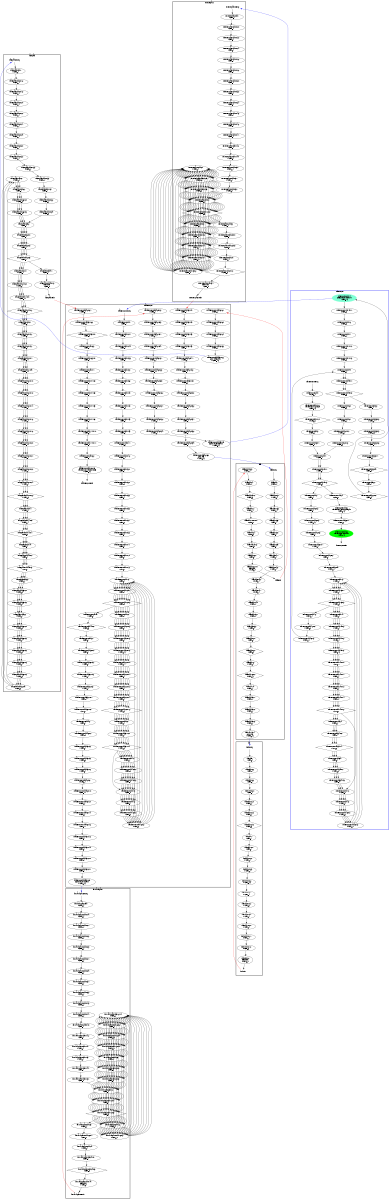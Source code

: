 digraph "CFG" {
fontsize=10;
orientation="portrait";
rankdir="TB";
size="10,8";
forward_pass__bb16__4 [fontsize=10, label="\"forward_pass__bb16__4\"\nWCET=4", width="0.01"];
forward_pass__bb28 [fontsize=10, label="\"forward_pass__bb28\"\nWCET=4", width="0.01"];
forward_pass__bb__27 [fontsize=10, label="\"forward_pass__bb__27\"\nWCET=4", width="0.01"];
forward_pass__bb__49 [fontsize=10, label="\"forward_pass__bb__49\"\nWCET=4", width="0.01"];
forward_pass__bb25__2 [fontsize=10, label="\"forward_pass__bb25__2\"\nWCET=6", width="0.01"];
forward_pass__bb__47 [fontsize=10, label="\"forward_pass__bb__47\"\nWCET=4", width="0.01"];
forward_pass__bb__43 [fontsize=10, label="\"forward_pass__bb__43\"\nWCET=4", width="0.01"];
forward_pass__bb25 [fontsize=10, label="\"forward_pass__bb25\"\nWCET=4", width="0.01"];
forward_pass__bb__29 [fontsize=10, label="\"forward_pass__bb__29\"\nWCET=4", width="0.01"];
forward_pass__bb__31 [fontsize=10, label="\"forward_pass__bb__31\"\nWCET=4", width="0.01"];
forward_pass__bb29__1 [fontsize=10, label="\"forward_pass__bb29__1\"\nWCET=4", width="0.01"];
forward_pass__bb12__3 [fontsize=10, label="\"forward_pass__bb12__3\"\nWCET=5", shape=diamond, width="0.01"];
forward_pass__bb__45 [fontsize=10, label="\"forward_pass__bb__45\"\nWCET=4", width="0.01"];
forward_pass__bb25__3 [fontsize=10, label="\"forward_pass__bb25__3\"\nWCET=0", width="0.01"];
forward_pass__bb__19 [fontsize=10, label="\"forward_pass__bb__19\"\nWCET=4", width="0.01"];
forward_pass__bb__25 [fontsize=10, label="\"forward_pass__bb__25\"\nWCET=4", width="0.01"];
forward_pass__bb28__1 [fontsize=10, label="\"forward_pass__bb28__1\"\nWCET=0", width="0.01"];
forward_pass__bb149 [fontsize=10, label="\"forward_pass__bb149\"\nRETURN\nWCET=0", width="0.01"];
forward_pass__bb__44 [fontsize=10, label="\"forward_pass__bb__44\"\nWCET=4", width="0.01"];
forward_pass__bb16 [fontsize=10, label="\"forward_pass__bb16\"\nWCET=4", width="0.01"];
forward_pass__bb29__3 [fontsize=10, label="\"forward_pass__bb29__3\"\nWCET=5", shape=diamond, width="0.01"];
forward_pass__bb [fontsize=10, label="\"forward_pass__bb\"\nWCET=4", width="0.01"];
forward_pass_exit [color="white", fontsize=10, label="forward_pass_exit", width="0.01"];
forward_pass__bb29 [fontsize=10, label="\"forward_pass__bb29\"\nWCET=4", width="0.01"];
forward_pass__bb__33 [fontsize=10, label="\"forward_pass__bb__33\"\nWCET=4", width="0.01"];
forward_pass__bb12 [fontsize=10, label="\"forward_pass__bb12\"\nWCET=4", width="0.01"];
forward_pass__bb__23 [fontsize=10, label="\"forward_pass__bb__23\"\nWCET=4", width="0.01"];
forward_pass__bb__48 [fontsize=10, label="\"forward_pass__bb__48\"\nWCET=4", width="0.01"];
forward_pass__bb16__9 [fontsize=10, label="\"forward_pass__bb16__9\"\nWCET=13", width="0.01"];
forward_pass__bb16__10 [fontsize=10, label="\"forward_pass__bb16__10\"\nWCET=0", width="0.01"];
forward_pass__bb16__3 [fontsize=10, label="\"forward_pass__bb16__3\"\nWCET=11", width="0.01"];
forward_pass_entry [color="white", fontsize=10, height="0.01", label="forward_pass_entry", width="0.01"];
forward_pass__bb__50 [fontsize=10, label="\"forward_pass__bb__50\"\nWCET=0", width="0.01"];
forward_pass__bb__46 [fontsize=10, label="\"forward_pass__bb__46\"\nWCET=4", width="0.01"];
forward_pass__bb__21 [fontsize=10, label="\"forward_pass__bb__21\"\nWCET=4", width="0.01"];
forward_pass__bb12__1 [fontsize=10, label="\"forward_pass__bb12__1\"\nWCET=4", width="0.01"];
forward_pass__bb16__6 [fontsize=10, label="\"forward_pass__bb16__6\"\nWCET=4", width="0.01"];
reverse_pass__bb22 [fontsize=10, label="\"reverse_pass__bb22\"\nWCET=4", width="0.01"];
reverse_pass__bb__30 [fontsize=10, label="\"reverse_pass__bb__30\"\nWCET=4", width="0.01"];
reverse_pass__bb__49 [fontsize=10, label="\"reverse_pass__bb__49\"\nWCET=4", width="0.01"];
reverse_pass__bb__48 [fontsize=10, label="\"reverse_pass__bb__48\"\nWCET=4", width="0.01"];
reverse_pass__bb__32 [fontsize=10, label="\"reverse_pass__bb__32\"\nWCET=4", width="0.01"];
reverse_pass__bb__51 [fontsize=10, label="\"reverse_pass__bb__51\"\nWCET=4", width="0.01"];
reverse_pass__bb__28 [fontsize=10, label="\"reverse_pass__bb__28\"\nWCET=4", width="0.01"];
reverse_pass__bb__20 [fontsize=10, label="\"reverse_pass__bb__20\"\nWCET=4", width="0.01"];
reverse_pass__bb__24 [fontsize=10, label="\"reverse_pass__bb__24\"\nWCET=4", width="0.01"];
reverse_pass__bb22__2 [fontsize=10, label="\"reverse_pass__bb22__2\"\nWCET=6", width="0.01"];
reverse_pass__bb__26 [fontsize=10, label="\"reverse_pass__bb__26\"\nWCET=4", width="0.01"];
reverse_pass__bb15__4 [fontsize=10, label="\"reverse_pass__bb15__4\"\nWCET=4", width="0.01"];
reverse_pass__bb__45 [fontsize=10, label="\"reverse_pass__bb__45\"\nWCET=4", width="0.01"];
reverse_pass__bb__52 [fontsize=10, label="\"reverse_pass__bb__52\"\nWCET=0", width="0.01"];
reverse_pass__bb25__2 [fontsize=10, label="\"reverse_pass__bb25__2\"\nWCET=0", width="0.01"];
reverse_pass__bb__46 [fontsize=10, label="\"reverse_pass__bb__46\"\nWCET=4", width="0.01"];
reverse_pass_entry [color="white", fontsize=10, height="0.01", label="reverse_pass_entry", width="0.01"];
reverse_pass__bb15__3 [fontsize=10, label="\"reverse_pass__bb15__3\"\nWCET=11", width="0.01"];
reverse_pass__bb15__7 [fontsize=10, label="\"reverse_pass__bb15__7\"\nWCET=11", width="0.01"];
reverse_pass_exit [color="white", fontsize=10, label="reverse_pass_exit", width="0.01"];
reverse_pass__bb15__8 [fontsize=10, label="\"reverse_pass__bb15__8\"\nWCET=0", width="0.01"];
reverse_pass__bb22__3 [fontsize=10, label="\"reverse_pass__bb22__3\"\nWCET=0", width="0.01"];
reverse_pass__bb27 [fontsize=10, label="\"reverse_pass__bb27\"\nWCET=4", width="0.01"];
reverse_pass__bb154 [fontsize=10, label="\"reverse_pass__bb154\"\nRETURN\nWCET=0", width="0.01"];
reverse_pass__bb25 [fontsize=10, label="\"reverse_pass__bb25\"\nWCET=4", width="0.01"];
reverse_pass__bb__22 [fontsize=10, label="\"reverse_pass__bb__22\"\nWCET=4", width="0.01"];
reverse_pass__bb [fontsize=10, label="\"reverse_pass__bb\"\nWCET=4", width="0.01"];
reverse_pass__bb__47 [fontsize=10, label="\"reverse_pass__bb__47\"\nWCET=4", width="0.01"];
reverse_pass__bb15 [fontsize=10, label="\"reverse_pass__bb15\"\nWCET=4", width="0.01"];
reverse_pass__bb25__1 [fontsize=10, label="\"reverse_pass__bb25__1\"\nWCET=4", width="0.01"];
reverse_pass__bb__50 [fontsize=10, label="\"reverse_pass__bb__50\"\nWCET=4", width="0.01"];
reverse_pass__bb__34 [fontsize=10, label="\"reverse_pass__bb__34\"\nWCET=4", width="0.01"];
reverse_pass__bb12 [fontsize=10, label="\"reverse_pass__bb12\"\nWCET=4", width="0.01"];
reverse_pass__bb12__2 [fontsize=10, label="\"reverse_pass__bb12__2\"\nWCET=5", shape=diamond, width="0.01"];
reverse_pass__bb27__2 [fontsize=10, label="\"reverse_pass__bb27__2\"\nWCET=5", shape=diamond, width="0.01"];
del__bb [fontsize=10, label="\"del__bb\"\nWCET=4", width="0.01"];
del__bb7__7 [fontsize=10, label="\"del__bb7__7\"\nWCET=4", width="0.01"];
del__bb7__9 [fontsize=10, label="\"del__bb7__9\"\nWCET=4", width="0.01"];
del__bb__8 [fontsize=10, label="\"del__bb__8\"\nWCET=4", width="0.01"];
del__bb7__8 [fontsize=10, label="\"del__bb7__8\"\nWCET=6", width="0.01"];
del__bb7__12 [fontsize=10, label="\"del__bb7__12\"\nWCET=0", width="0.01"];
del__bb__15 [fontsize=10, label="\"del__bb__15\"\nWCET=5", shape=diamond, width="0.01"];
del__bb7__6 [fontsize=10, label="\"del__bb7__6\"\nWCET=13", width="0.01"];
del__bb7__2 [fontsize=10, label="\"del__bb7__2\"\nWCET=4", width="0.01"];
del__bb__6 [fontsize=10, label="\"del__bb__6\"\nWCET=4", width="0.01"];
del__bb7__1 [fontsize=10, label="\"del__bb7__1\"\nWCET=4", width="0.01"];
del_entry [color="white", fontsize=10, height="0.01", label="del_entry", width="0.01"];
del__bb7__10 [fontsize=10, label="\"del__bb7__10\"\nWCET=4", width="0.01"];
del__bb7 [fontsize=10, label="\"del__bb7\"\nWCET=4", width="0.01"];
del__bb7__5 [fontsize=10, label="\"del__bb7__5\"\nWCET=4", width="0.01"];
del__bb28 [fontsize=10, label="\"del__bb28\"\nRETURN\nWCET=0", width="0.01"];
del_exit [color="white", fontsize=10, label="del_exit", width="0.01"];
del__bb__13 [fontsize=10, label="\"del__bb__13\"\nWCET=4", width="0.01"];
del__bb__10 [fontsize=10, label="\"del__bb__10\"\nWCET=4", width="0.01"];
del__bb7__11 [fontsize=10, label="\"del__bb7__11\"\nWCET=4", width="0.01"];
del__bb__12 [fontsize=10, label="\"del__bb__12\"\nWCET=4", width="0.01"];
diff__bb16__2 [fontsize=10, label="\"diff__bb16__2\"\nWCET=5", shape=diamond, width="0.01"];
diff__bb19__3 [fontsize=10, label="\"diff__bb19__3\"\nWCET=4", width="0.01"];
diff__bb__35 [fontsize=10, label="\"diff__bb__35\"\nWCET=4", width="0.01"];
diff__bb__47 [fontsize=10, label="\"diff__bb__47\"\nWCET=4", width="0.01"];
diff__bb19__5 [fontsize=10, label="\"diff__bb19__5\"\nWCET=0", width="0.01"];
diff__bb__41 [fontsize=10, label="\"diff__bb__41\"\nWCET=4", width="0.01"];
diff__bb24 [fontsize=10, label="\"diff__bb24\"\nWCET=4", width="0.01"];
diff__bb__53 [fontsize=10, label="\"diff__bb__53\"\nWCET=4", width="0.01"];
diff__bb__51 [fontsize=10, label="\"diff__bb__51\"\nWCET=4", width="0.01"];
diff__bb16 [fontsize=10, label="\"diff__bb16\"\nWCET=4", width="0.01"];
diff__bb__49 [fontsize=10, label="\"diff__bb__49\"\nWCET=4", width="0.01"];
diff__bb__37 [fontsize=10, label="\"diff__bb__37\"\nWCET=4", width="0.01"];
diff_exit [color="white", fontsize=10, label="diff_exit", width="0.01"];
diff__bb__33 [fontsize=10, label="\"diff__bb__33\"\nWCET=4", width="0.01"];
diff__bb19 [fontsize=10, label="\"diff__bb19\"\nWCET=4", width="0.01"];
diff__bb [fontsize=10, label="\"diff__bb\"\nWCET=4", width="0.01"];
diff__bb19__4 [fontsize=10, label="diff__bb19__4\nCALL del\nWCET=13", width="0.01"];
diff__bb34__3 [fontsize=10, label="\"diff__bb34__3\"\nWCET=0", width="0.01"];
diff__bb__43 [fontsize=10, label="\"diff__bb__43\"\nWCET=4", width="0.01"];
diff__bb__72 [fontsize=10, label="\"diff__bb__72\"\nWCET=5", shape=diamond, width="0.01"];
diff__bb34 [fontsize=10, label="\"diff__bb34\"\nWCET=6", width="0.01"];
diff__bb19__2 [fontsize=10, label="\"diff__bb19__2\"\nWCET=4", width="0.01"];
diff__bb612 [fontsize=10, label="\"diff__bb612\"\nWCET=4", width="0.01"];
diff__bb__39 [fontsize=10, label="\"diff__bb__39\"\nWCET=4", width="0.01"];
diff__bb612__1 [fontsize=10, label="\"diff__bb612__1\"\nRETURN\nWCET=0", width="0.01"];
diff__bb24__2 [fontsize=10, label="\"diff__bb24__2\"\nWCET=5", shape=diamond, width="0.01"];
diff__bb27__0___1 [fontsize=10, label="\"diff__bb27__0___1\"\nWCET=0", width="0.01"];
diff__bb__31 [fontsize=10, label="\"diff__bb__31\"\nWCET=4", width="0.01"];
diff_entry [color="white", fontsize=10, height="0.01", label="diff_entry", width="0.01"];
diff__bb27 [fontsize=10, label="\"diff__bb27\"\nWCET=4", width="0.01"];
diff__bb__45 [fontsize=10, label="\"diff__bb__45\"\nWCET=4", width="0.01"];
diff__bb19__1 [fontsize=10, label="\"diff__bb19__1\"\nWCET=4", width="0.01"];
diff__bb__70 [fontsize=10, label="\"diff__bb__70\"\nWCET=4", width="0.01"];
tracepath__bb87 [fontsize=10, label="\"tracepath__bb87\"\nWCET=0", width="0.01"];
tracepath__bb__32 [fontsize=10, label="\"tracepath__bb__32\"\nWCET=4", width="0.01"];
tracepath__bb91 [fontsize=10, label="\"tracepath__bb91\"\nWCET=4", width="0.01"];
tracepath__bb55__2 [fontsize=10, label="\"tracepath__bb55__2\"\nWCET=6", width="0.01"];
tracepath__bb14__2 [fontsize=10, label="\"tracepath__bb14__2\"\nWCET=4", width="0.01"];
tracepath__bb21__22 [fontsize=10, label="\"tracepath__bb21__22\"\nWCET=4", width="0.01"];
tracepath__bb14__4 [fontsize=10, label="\"tracepath__bb14__4\"\nWCET=11", width="0.01"];
tracepath__bb__30 [fontsize=10, label="\"tracepath__bb__30\"\nWCET=4", width="0.01"];
tracepath__bb55 [fontsize=10, label="\"tracepath__bb55\"\nWCET=4", width="0.01"];
tracepath__bb55__3 [fontsize=10, label="\"tracepath__bb55__3\"\nWCET=0", width="0.01"];
tracepath__bb14__6 [fontsize=10, label="\"tracepath__bb14__6\"\nWCET=5", shape=diamond, width="0.01"];
tracepath__bb44__4 [fontsize=10, label="\"tracepath__bb44__4\"\nWCET=6", shape=diamond, width="0.01"];
tracepath__bb__37 [fontsize=10, label="\"tracepath__bb__37\"\nWCET=4", width="0.01"];
tracepath__bb58__2 [fontsize=10, label="\"tracepath__bb58__2\"\nWCET=6", width="0.01"];
tracepath__bb21__5 [fontsize=10, label="\"tracepath__bb21__5\"\nWCET=4", width="0.01"];
tracepath__bb__39 [fontsize=10, label="\"tracepath__bb__39\"\nWCET=0", width="0.01"];
tracepath__bb__29 [fontsize=10, label="\"tracepath__bb__29\"\nWCET=4", width="0.01"];
tracepath__bb21__20 [fontsize=10, label="\"tracepath__bb21__20\"\nWCET=11", width="0.01"];
tracepath__bb8__2 [fontsize=10, label="\"tracepath__bb8__2\"\nWCET=4", width="0.01"];
tracepath__bb21__18 [fontsize=10, label="\"tracepath__bb21__18\"\nWCET=11", width="0.01"];
tracepath__bb44__2 [fontsize=10, label="\"tracepath__bb44__2\"\nWCET=4", width="0.01"];
tracepath_entry [color="white", fontsize=10, height="0.01", label="tracepath_entry", width="0.01"];
tracepath__bb49__2 [fontsize=10, label="\"tracepath__bb49__2\"\nWCET=4", width="0.01"];
tracepath__bb21__26 [fontsize=10, label="\"tracepath__bb21__26\"\nWCET=6", shape=diamond, width="0.01"];
tracepath__bb__16 [fontsize=10, label="\"tracepath__bb__16\"\nWCET=4", width="0.01"];
tracepath__bb58__3 [fontsize=10, label="\"tracepath__bb58__3\"\nWCET=4", width="0.01"];
tracepath__bb49 [fontsize=10, label="\"tracepath__bb49\"\nWCET=4", width="0.01"];
tracepath__bb__24 [fontsize=10, label="\"tracepath__bb__24\"\nWCET=4", width="0.01"];
tracepath__bb58__6 [fontsize=10, label="\"tracepath__bb58__6\"\nWCET=4", width="0.01"];
tracepath__bb88 [fontsize=10, label="\"tracepath__bb88\"\nWCET=4", width="0.01"];
tracepath__bb__22 [fontsize=10, label="\"tracepath__bb__22\"\nWCET=4", width="0.01"];
tracepath__bb91__3 [fontsize=10, label="\"tracepath__bb91__3\"\nRETURN\nWCET=0", width="0.01"];
tracepath__bb88__3 [fontsize=10, label="\"tracepath__bb88__3\"\nWCET=0", width="0.01"];
tracepath__bb8 [fontsize=10, label="\"tracepath__bb8\"\nWCET=4", width="0.01"];
tracepath__bb__20 [fontsize=10, label="\"tracepath__bb__20\"\nWCET=4", width="0.01"];
tracepath__bb44 [fontsize=10, label="\"tracepath__bb44\"\nWCET=4", width="0.01"];
tracepath__bb__18 [fontsize=10, label="\"tracepath__bb__18\"\nWCET=4", width="0.01"];
tracepath__bb__38 [fontsize=10, label="\"tracepath__bb__38\"\nWCET=4", width="0.01"];
tracepath__bb21__3 [fontsize=10, label="\"tracepath__bb21__3\"\nWCET=4", width="0.01"];
tracepath__bb21__24 [fontsize=10, label="\"tracepath__bb21__24\"\nWCET=4", width="0.01"];
tracepath__bb49__5 [fontsize=10, label="\"tracepath__bb49__5\"\nWCET=7", shape=diamond, width="0.01"];
tracepath__bb8__5 [fontsize=10, label="\"tracepath__bb8__5\"\nWCET=7", shape=diamond, width="0.01"];
tracepath__bb58__5 [fontsize=10, label="\"tracepath__bb58__5\"\nWCET=6", width="0.01"];
tracepath__bb21__12 [fontsize=10, label="\"tracepath__bb21__12\"\nWCET=4", width="0.01"];
tracepath__bb21__14 [fontsize=10, label="\"tracepath__bb21__14\"\nWCET=4", width="0.01"];
tracepath__bb21__10 [fontsize=10, label="\"tracepath__bb21__10\"\nWCET=4", width="0.01"];
tracepath__bb58 [fontsize=10, label="\"tracepath__bb58\"\nWCET=4", width="0.01"];
tracepath__bb21 [fontsize=10, label="\"tracepath__bb21\"\nWCET=4", width="0.01"];
tracepath__bb21__9 [fontsize=10, label="\"tracepath__bb21__9\"\nWCET=11", width="0.01"];
tracepath__bb58__8 [fontsize=10, label="\"tracepath__bb58__8\"\nWCET=6", width="0.01"];
tracepath__bb88__2 [fontsize=10, label="\"tracepath__bb88__2\"\nWCET=6", width="0.01"];
tracepath_exit [color="white", fontsize=10, label="tracepath_exit", width="0.01"];
tracepath__bb58__9 [fontsize=10, label="\"tracepath__bb58__9\"\nWCET=0", width="0.01"];
tracepath__bb [fontsize=10, label="\"tracepath__bb\"\nWCET=4", width="0.01"];
tracepath__bb__33 [fontsize=10, label="\"tracepath__bb__33\"\nWCET=4", width="0.01"];
tracepath__bb14 [fontsize=10, label="\"tracepath__bb14\"\nWCET=4", width="0.01"];
tracepath__bb8__1 [fontsize=10, label="\"tracepath__bb8__1\"\nWCET=4", width="0.01"];
tracepath__bb21__21 [fontsize=10, label="\"tracepath__bb21__21\"\nWCET=4", width="0.01"];
tracepath__bb__35 [fontsize=10, label="\"tracepath__bb__35\"\nWCET=4", width="0.01"];
tracepath__bb21__7 [fontsize=10, label="\"tracepath__bb21__7\"\nWCET=11", width="0.01"];
tracepath__bb21__16 [fontsize=10, label="\"tracepath__bb21__16\"\nWCET=4", width="0.01"];
_thrFunc0___bb74 [color=aquamarine, fontsize=10, label="_thrFunc0___bb74\nCREATE _taskFunc0_\nWCET=13", style=filled, width="0.01"];
_thrFunc0___bb15__3 [fontsize=10, label="\"_thrFunc0___bb15__3\"\nWCET=5", shape=diamond, width="0.01"];
_thrFunc0___bb49__3 [fontsize=10, label="\"_thrFunc0___bb49__3\"\nWCET=5", shape=diamond, width="0.01"];
_thrFunc0___bb19 [fontsize=10, label="\"_thrFunc0___bb19\"\nWCET=4", width="0.01"];
_thrFunc0___bb74__1 [fontsize=10, label="\"_thrFunc0___bb74__1\"\nWCET=0", width="0.01"];
_thrFunc0___bb15 [fontsize=10, label="\"_thrFunc0___bb15\"\nWCET=4", width="0.01"];
_thrFunc0___bb4__1 [fontsize=10, label="\"_thrFunc0___bb4__1\"\nWCET=4", width="0.01"];
_thrFunc0___bb8__7 [fontsize=10, label="\"_thrFunc0___bb8__7\"\nWCET=4", width="0.01"];
_thrFunc0___bb81__3 [fontsize=10, label="\"_thrFunc0___bb81__3\"\nWCET=0", width="0.01"];
_thrFunc0___bb81__2 [fontsize=10, label="\"_thrFunc0___bb81__2\"\nWCET=6", width="0.01"];
_thrFunc0___bb77__3 [fontsize=10, label="\"_thrFunc0___bb77__3\"\nWCET=0", width="0.01"];
_thrFunc0___bb4 [fontsize=10, label="\"_thrFunc0___bb4\"\nWCET=4", width="0.01"];
_thrFunc0___bb39 [fontsize=10, label="\"_thrFunc0___bb39\"\nWCET=4", width="0.01"];
_thrFunc0___bb19__10 [fontsize=10, label="\"_thrFunc0___bb19__10\"\nWCET=11", width="0.01"];
_thrFunc0___bb43__3 [fontsize=10, label="\"_thrFunc0___bb43__3\"\nWCET=0", width="0.01"];
_thrFunc0___bb8__3 [fontsize=10, label="\"_thrFunc0___bb8__3\"\nWCET=4", width="0.01"];
_thrFunc0___bb19__12 [fontsize=10, label="\"_thrFunc0___bb19__12\"\nWCET=4", width="0.01"];
_thrFunc0___bb46 [fontsize=10, label="\"_thrFunc0___bb46\"\nWCET=4", width="0.01"];
_thrFunc0___bb77 [fontsize=10, label="\"_thrFunc0___bb77\"\nWCET=4", width="0.01"];
_thrFunc0___bb85__1 [fontsize=10, label="\"_thrFunc0___bb85__1\"\nWCET=0", width="0.01"];
_thrFunc0___bb3 [fontsize=10, label="\"_thrFunc0___bb3\"\nWCET=4", width="0.01"];
_thrFunc0___bb8__5 [fontsize=10, label="\"_thrFunc0___bb8__5\"\nWCET=13", width="0.01"];
_thrFunc0___bb8__9 [fontsize=10, label="\"_thrFunc0___bb8__9\"\nWCET=0", width="0.01"];
_thrFunc0___bb8__8 [fontsize=10, label="\"_thrFunc0___bb8__8\"\nWCET=4", width="0.01"];
_thrFunc0___bb53 [fontsize=10, label="\"_thrFunc0___bb53\"\nWCET=4", width="0.01"];
_thrFunc0___bb77__2 [fontsize=10, label="\"_thrFunc0___bb77__2\"\nWCET=6", width="0.01"];
_thrFunc0___bb80 [fontsize=10, label="\"_thrFunc0___bb80\"\nWCET=0", width="0.01"];
_thrFunc0___bb53__5 [fontsize=10, label="\"_thrFunc0___bb53__5\"\nWCET=13", width="0.01"];
_thrFunc0___bb85 [fontsize=10, label="_thrFunc0___bb85\n(_thrFunc0_)leaving_single\nWCET=13", width="0.01"];
_thrFunc0___bb19__3 [fontsize=10, label="\"_thrFunc0___bb19__3\"\nWCET=4", width="0.01"];
_thrFunc0___bb8__6 [fontsize=10, label="\"_thrFunc0___bb8__6\"\nWCET=4", width="0.01"];
_thrFunc0__entry [color="white", fontsize=10, height="0.01", label="_thrFunc0__entry", width="0.01"];
_thrFunc0___bb34 [fontsize=10, label="\"_thrFunc0___bb34\"\nWCET=4", width="0.01"];
_thrFunc0___bb39__3 [fontsize=10, label="\"_thrFunc0___bb39__3\"\nWCET=0", width="0.01"];
_thrFunc0___bb__10 [fontsize=10, label="_thrFunc0___bb__10\n(_thrFunc0_)mysingle\nWCET=13", width="0.01"];
_thrFunc0___bb46__3 [fontsize=10, label="\"_thrFunc0___bb46__3\"\nWCET=0", width="0.01"];
_thrFunc0___bb53__3 [fontsize=10, label="\"_thrFunc0___bb53__3\"\nWCET=4", width="0.01"];
_thrFunc0___bb81 [fontsize=10, label="\"_thrFunc0___bb81\"\nWCET=4", width="0.01"];
_thrFunc0___bb49 [fontsize=10, label="\"_thrFunc0___bb49\"\nWCET=4", width="0.01"];
_thrFunc0___bb42 [fontsize=10, label="\"_thrFunc0___bb42\"\nWCET=0", width="0.01"];
_thrFunc0___bb53__7 [fontsize=10, label="\"_thrFunc0___bb53__7\"\nWCET=4", width="0.01"];
_thrFunc0___bb86 [color=green, fontsize=10, label="_thrFunc0___bb86\n(_thrFunc0_)taskwait\nWCET=13", style=filled, width="0.01"];
_thrFunc0___bb19__14 [fontsize=10, label="\"_thrFunc0___bb19__14\"\nWCET=4", width="0.01"];
_thrFunc0___bb [fontsize=10, label="\"_thrFunc0___bb\"\nWCET=4", width="0.01"];
_thrFunc0___bb8 [fontsize=10, label="\"_thrFunc0___bb8\"\nWCET=4", width="0.01"];
_thrFunc0___bb49__1 [fontsize=10, label="\"_thrFunc0___bb49__1\"\nWCET=4", width="0.01"];
_thrFunc0___bb19__6 [fontsize=10, label="\"_thrFunc0___bb19__6\"\nWCET=4", width="0.01"];
_thrFunc0___bb4__3 [fontsize=10, label="\"_thrFunc0___bb4__3\"\nWCET=5", shape=diamond, width="0.01"];
_thrFunc0___bb62 [fontsize=10, label="\"_thrFunc0___bb62\"\nWCET=4", width="0.01"];
_thrFunc0___bb3__7 [fontsize=10, label="\"_thrFunc0___bb3__7\"\nWCET=0", width="0.01"];
_thrFunc0___bb34__4 [fontsize=10, label="\"_thrFunc0___bb34__4\"\nWCET=6", shape=diamond, width="0.01"];
_thrFunc0___bb46__2 [fontsize=10, label="\"_thrFunc0___bb46__2\"\nWCET=6", width="0.01"];
_thrFunc0___bb34__2 [fontsize=10, label="\"_thrFunc0___bb34__2\"\nWCET=4", width="0.01"];
_thrFunc0___bb43__2 [fontsize=10, label="\"_thrFunc0___bb43__2\"\nWCET=6", width="0.01"];
_thrFunc0___bb__12 [fontsize=10, label="\"_thrFunc0___bb__12\"\nWCET=5", shape=diamond, width="0.01"];
_thrFunc0___bb19__11 [fontsize=10, label="\"_thrFunc0___bb19__11\"\nWCET=4", width="0.01"];
_thrFunc0___bb15__1 [fontsize=10, label="\"_thrFunc0___bb15__1\"\nWCET=4", width="0.01"];
_thrFunc0___bb62__2 [fontsize=10, label="\"_thrFunc0___bb62__2\"\nWCET=5", shape=diamond, width="0.01"];
_thrFunc0___bb19__8 [fontsize=10, label="\"_thrFunc0___bb19__8\"\nWCET=13", width="0.01"];
_thrFunc0___bb19__16 [fontsize=10, label="\"_thrFunc0___bb19__16\"\nWCET=6", shape=diamond, width="0.01"];
_thrFunc0___bb84 [fontsize=10, label="\"_thrFunc0___bb84\"\nWCET=0", width="0.01"];
_thrFunc0__exit [color="white", fontsize=10, label="_thrFunc0__exit", width="0.01"];
_thrFunc0___bb53__9 [fontsize=10, label="\"_thrFunc0___bb53__9\"\nWCET=5", shape=diamond, width="0.01"];
_thrFunc0___bb39__2 [fontsize=10, label="\"_thrFunc0___bb39__2\"\nWCET=6", width="0.01"];
_thrFunc0___bb53__6 [fontsize=10, label="\"_thrFunc0___bb53__6\"\nWCET=4", width="0.01"];
_thrFunc0___bb76 [fontsize=10, label="\"_thrFunc0___bb76\"\nWCET=0", width="0.01"];
_thrFunc0___bb43 [fontsize=10, label="\"_thrFunc0___bb43\"\nWCET=4", width="0.01"];
_taskFunc0___bb__29 [fontsize=10, label="\"_taskFunc0___bb__29\"\nWCET=4", width="0.01"];
_taskFunc0___bb96__56 [fontsize=10, label="\"_taskFunc0___bb96__56\"\nWCET=4", width="0.01"];
_taskFunc0___bb22__3 [fontsize=10, label="\"_taskFunc0___bb22__3\"\nWCET=4", width="0.01"];
_taskFunc0___bb__35 [fontsize=10, label="\"_taskFunc0___bb__35\"\nWCET=4", width="0.01"];
_taskFunc0___bb96__10 [fontsize=10, label="\"_taskFunc0___bb96__10\"\nWCET=11", width="0.01"];
_taskFunc0___bb96__48 [fontsize=10, label="\"_taskFunc0___bb96__48\"\nWCET=4", width="0.01"];
_taskFunc0___bb__48 [fontsize=10, label="\"_taskFunc0___bb__48\"\nWCET=4", width="0.01"];
_taskFunc0___bb96__41 [fontsize=10, label="\"_taskFunc0___bb96__41\"\nWCET=4", width="0.01"];
_taskFunc0___bb96__20 [fontsize=10, label="\"_taskFunc0___bb96__20\"\nWCET=4", width="0.01"];
_taskFunc0___bb177__2 [fontsize=10, label="\"_taskFunc0___bb177__2\"\nWCET=4", width="0.01"];
_taskFunc0___bb188 [fontsize=10, label="\"_taskFunc0___bb188\"\nWCET=4", width="0.01"];
_taskFunc0___bb18__3 [fontsize=10, label="\"_taskFunc0___bb18__3\"\nWCET=5", shape=diamond, width="0.01"];
_taskFunc0___bb96__42 [fontsize=10, label="\"_taskFunc0___bb96__42\"\nWCET=4", width="0.01"];
_taskFunc0___bb__71 [fontsize=10, label="\"_taskFunc0___bb__71\"\nWCET=4", width="0.01"];
_taskFunc0___bb96__2 [fontsize=10, label="\"_taskFunc0___bb96__2\"\nWCET=6", width="0.01"];
_taskFunc0___bb96__67 [fontsize=10, label="\"_taskFunc0___bb96__67\"\nWCET=4", width="0.01"];
_taskFunc0___bb22 [fontsize=10, label="\"_taskFunc0___bb22\"\nWCET=4", width="0.01"];
_taskFunc0___bb96__45 [fontsize=10, label="\"_taskFunc0___bb96__45\"\nWCET=4", width="0.01"];
_taskFunc0___bb22__6 [fontsize=10, label="\"_taskFunc0___bb22__6\"\nWCET=4", width="0.01"];
_taskFunc0___bb96__6 [fontsize=10, label="\"_taskFunc0___bb96__6\"\nWCET=4", width="0.01"];
_taskFunc0___bb96__38 [fontsize=10, label="\"_taskFunc0___bb96__38\"\nWCET=4", width="0.01"];
_taskFunc0___bb96__43 [fontsize=10, label="\"_taskFunc0___bb96__43\"\nWCET=4", width="0.01"];
_taskFunc0___bb96__33 [fontsize=10, label="\"_taskFunc0___bb96__33\"\nWCET=11", width="0.01"];
_taskFunc0___bb96__14 [fontsize=10, label="\"_taskFunc0___bb96__14\"\nWCET=4", width="0.01"];
_taskFunc0___bb37__4 [fontsize=10, label="\"_taskFunc0___bb37__4\"\nWCET=6", shape=diamond, width="0.01"];
_taskFunc0___bb18 [fontsize=10, label="\"_taskFunc0___bb18\"\nWCET=4", width="0.01"];
_taskFunc0___bb96__21 [fontsize=10, label="\"_taskFunc0___bb96__21\"\nWCET=4", width="0.01"];
_taskFunc0___bb__37 [fontsize=10, label="\"_taskFunc0___bb__37\"\nWCET=4", width="0.01"];
_taskFunc0___bb22__10 [fontsize=10, label="\"_taskFunc0___bb22__10\"\nWCET=11", width="0.01"];
_taskFunc0___bb96__51 [fontsize=10, label="\"_taskFunc0___bb96__51\"\nWCET=4", width="0.01"];
_taskFunc0___bb46 [fontsize=10, label="\"_taskFunc0___bb46\"\nWCET=4", width="0.01"];
_taskFunc0___bb__52 [fontsize=10, label="\"_taskFunc0___bb__52\"\nWCET=6", width="0.01"];
_taskFunc0___bb42__3 [fontsize=10, label="\"_taskFunc0___bb42__3\"\nWCET=0", width="0.01"];
_taskFunc0___bb__50 [fontsize=10, label="\"_taskFunc0___bb__50\"\nWCET=4", width="0.01"];
_taskFunc0___bb18__1 [fontsize=10, label="\"_taskFunc0___bb18__1\"\nWCET=4", width="0.01"];
_taskFunc0___bb46__2 [fontsize=10, label="\"_taskFunc0___bb46__2\"\nWCET=6", width="0.01"];
_taskFunc0___bb96__19 [fontsize=10, label="\"_taskFunc0___bb96__19\"\nWCET=4", width="0.01"];
_taskFunc0___bb96__52 [fontsize=10, label="\"_taskFunc0___bb96__52\"\nWCET=4", width="0.01"];
_taskFunc0___bb__43 [fontsize=10, label="\"_taskFunc0___bb__43\"\nWCET=4", width="0.01"];
_taskFunc0___bb177__10 [fontsize=10, label="\"_taskFunc0___bb177__10\"\nWCET=17", width="0.01"];
_taskFunc0___bb96__16 [fontsize=10, label="\"_taskFunc0___bb96__16\"\nWCET=11", width="0.01"];
_taskFunc0___bb__53 [fontsize=10, label="\"_taskFunc0___bb__53\"\nWCET=4", width="0.01"];
_taskFunc0___bb52__6 [fontsize=10, label="\"_taskFunc0___bb52__6\"\nWCET=4", width="0.01"];
_taskFunc0___bb96__5 [fontsize=10, label="\"_taskFunc0___bb96__5\"\nWCET=6", width="0.01"];
_taskFunc0___bb22__14 [fontsize=10, label="\"_taskFunc0___bb22__14\"\nWCET=4", width="0.01"];
_taskFunc0___bb52__8 [fontsize=10, label="\"_taskFunc0___bb52__8\"\nWCET=4", width="0.01"];
_taskFunc0___bb96__8 [fontsize=10, label="\"_taskFunc0___bb96__8\"\nWCET=4", width="0.01"];
_taskFunc0___bb96__40 [fontsize=10, label="_taskFunc0___bb96__40\nCALL reverse_pass\nWCET=13", width="0.01"];
_taskFunc0___bb177__8 [fontsize=10, label="\"_taskFunc0___bb177__8\"\nWCET=4", width="0.01"];
_taskFunc0___bb42__2 [fontsize=10, label="\"_taskFunc0___bb42__2\"\nWCET=6", width="0.01"];
_taskFunc0___bb [fontsize=10, label="\"_taskFunc0___bb\"\nWCET=4", width="0.01"];
_taskFunc0___bb52__12 [fontsize=10, label="\"_taskFunc0___bb52__12\"\nWCET=0", width="0.01"];
_taskFunc0___bb__72 [fontsize=10, label="\"_taskFunc0___bb__72\"\nWCET=4", width="0.01"];
_taskFunc0___bb49__2 [fontsize=10, label="\"_taskFunc0___bb49__2\"\nWCET=5", shape=diamond, width="0.01"];
_taskFunc0___bb96__66 [fontsize=10, label="_taskFunc0___bb96__66\nCALL tracepath\nWCET=13", width="0.01"];
_taskFunc0___bb96__64 [fontsize=10, label="\"_taskFunc0___bb96__64\"\nWCET=4", width="0.01"];
_taskFunc0___bb96__18 [fontsize=10, label="\"_taskFunc0___bb96__18\"\nWCET=4", width="0.01"];
_taskFunc0___bb__57 [fontsize=10, label="\"_taskFunc0___bb__57\"\nWCET=6", width="0.01"];
_taskFunc0___bb177 [fontsize=10, label="\"_taskFunc0___bb177\"\nWCET=4", width="0.01"];
_taskFunc0___bb96__47 [fontsize=10, label="\"_taskFunc0___bb96__47\"\nWCET=4", width="0.01"];
_taskFunc0___bb37__2 [fontsize=10, label="\"_taskFunc0___bb37__2\"\nWCET=4", width="0.01"];
_taskFunc0__exit [color="white", fontsize=10, label="_taskFunc0__exit", width="0.01"];
_taskFunc0___bb96__60 [fontsize=10, label="_taskFunc0___bb96__60\nCALL diff\nWCET=25", width="0.01"];
_taskFunc0___bb163 [fontsize=10, label="\"_taskFunc0___bb163\"\nWCET=4", width="0.01"];
_taskFunc0___bb96__35 [fontsize=10, label="\"_taskFunc0___bb96__35\"\nWCET=4", width="0.01"];
_taskFunc0___bb__40 [fontsize=10, label="\"_taskFunc0___bb__40\"\nWCET=4", width="0.01"];
_taskFunc0___bb52__2 [fontsize=10, label="\"_taskFunc0___bb52__2\"\nWCET=4", width="0.01"];
_taskFunc0___bb22__16 [fontsize=10, label="\"_taskFunc0___bb22__16\"\nWCET=6", shape=diamond, width="0.01"];
_taskFunc0___bb96__59 [fontsize=10, label="\"_taskFunc0___bb96__59\"\nWCET=4", width="0.01"];
_taskFunc0___bb52__5 [fontsize=10, label="\"_taskFunc0___bb52__5\"\nWCET=4", width="0.01"];
_taskFunc0__entry [color="white", fontsize=10, height="0.01", label="_taskFunc0__entry", width="0.01"];
_taskFunc0___bb37 [fontsize=10, label="\"_taskFunc0___bb37\"\nWCET=4", width="0.01"];
_taskFunc0___bb96__57 [fontsize=10, label="\"_taskFunc0___bb96__57\"\nWCET=4", width="0.01"];
_taskFunc0___bb96__68 [fontsize=10, label="\"_taskFunc0___bb96__68\"\nWCET=4", width="0.01"];
_taskFunc0___bb__55 [fontsize=10, label="\"_taskFunc0___bb__55\"\nWCET=4", width="0.01"];
_taskFunc0___bb96__12 [fontsize=10, label="\"_taskFunc0___bb96__12\"\nWCET=4", width="0.01"];
_taskFunc0___bb163__1 [fontsize=10, label="\"_taskFunc0___bb163__1\"\nWCET=0", width="0.01"];
_taskFunc0___bb22__11 [fontsize=10, label="\"_taskFunc0___bb22__11\"\nWCET=4", width="0.01"];
_taskFunc0___bb96__27 [fontsize=10, label="\"_taskFunc0___bb96__27\"\nWCET=11", width="0.01"];
_taskFunc0___bb42 [fontsize=10, label="\"_taskFunc0___bb42\"\nWCET=4", width="0.01"];
_taskFunc0___bb96__65 [fontsize=10, label="\"_taskFunc0___bb96__65\"\nWCET=4", width="0.01"];
_taskFunc0___bb96__36 [fontsize=10, label="\"_taskFunc0___bb96__36\"\nWCET=4", width="0.01"];
_taskFunc0___bb__58 [fontsize=10, label="\"_taskFunc0___bb__58\"\nWCET=4", width="0.01"];
_taskFunc0___bb52 [fontsize=10, label="\"_taskFunc0___bb52\"\nWCET=4", width="0.01"];
_taskFunc0___bb96__31 [fontsize=10, label="\"_taskFunc0___bb96__31\"\nWCET=4", width="0.01"];
_taskFunc0___bb__73 [fontsize=10, label="\"_taskFunc0___bb__73\"\nWCET=0", width="0.01"];
_taskFunc0___bb96__37 [fontsize=10, label="\"_taskFunc0___bb96__37\"\nWCET=4", width="0.01"];
_taskFunc0___bb49 [fontsize=10, label="\"_taskFunc0___bb49\"\nWCET=4", width="0.01"];
_taskFunc0___bb__47 [fontsize=10, label="\"_taskFunc0___bb__47\"\nWCET=6", width="0.01"];
_taskFunc0___bb96__61 [fontsize=10, label="\"_taskFunc0___bb96__61\"\nWCET=4", width="0.01"];
_taskFunc0___bb96 [fontsize=10, label="\"_taskFunc0___bb96\"\nWCET=4", width="0.01"];
_taskFunc0___bb46__3 [fontsize=10, label="\"_taskFunc0___bb46__3\"\nWCET=0", width="0.01"];
_taskFunc0___bb177__11 [fontsize=10, label="\"_taskFunc0___bb177__11\"\nWCET=0", width="0.01"];
_taskFunc0___bb96__25 [fontsize=10, label="\"_taskFunc0___bb96__25\"\nWCET=4", width="0.01"];
_taskFunc0___bb96__70 [fontsize=10, label="\"_taskFunc0___bb96__70\"\nWCET=5", shape=diamond, width="0.01"];
_taskFunc0___bb__42 [fontsize=10, label="\"_taskFunc0___bb__42\"\nWCET=6", width="0.01"];
_taskFunc0___bb__38 [fontsize=10, label="\"_taskFunc0___bb__38\"\nWCET=4", width="0.01"];
_taskFunc0___bb52__11 [fontsize=10, label="\"_taskFunc0___bb52__11\"\nWCET=4", width="0.01"];
_taskFunc0___bb__45 [fontsize=10, label="\"_taskFunc0___bb__45\"\nWCET=4", width="0.01"];
_taskFunc0___bb177__3 [fontsize=10, label="\"_taskFunc0___bb177__3\"\nWCET=4", width="0.01"];
_taskFunc0___bb96__58 [fontsize=10, label="\"_taskFunc0___bb96__58\"\nWCET=4", width="0.01"];
_taskFunc0___bb96__39 [fontsize=10, label="\"_taskFunc0___bb96__39\"\nWCET=4", width="0.01"];
_taskFunc0___bb45 [fontsize=10, label="\"_taskFunc0___bb45\"\nWCET=0", width="0.01"];
_taskFunc0___bb96__22 [fontsize=10, label="_taskFunc0___bb96__22\nCALL forward_pass\nWCET=13", width="0.01"];
_taskFunc0___bb96__62 [fontsize=10, label="\"_taskFunc0___bb96__62\"\nWCET=4", width="0.01"];
_taskFunc0___bb96__29 [fontsize=10, label="\"_taskFunc0___bb96__29\"\nWCET=4", width="0.01"];
_taskFunc0___bb22__12 [fontsize=10, label="\"_taskFunc0___bb22__12\"\nWCET=4", width="0.01"];
_taskFunc0___bb__27 [fontsize=10, label="\"_taskFunc0___bb__27\"\nWCET=4", width="0.01"];
_taskFunc0___bb96__3 [fontsize=10, label="\"_taskFunc0___bb96__3\"\nWCET=4", width="0.01"];
_taskFunc0___bb96__23 [fontsize=10, label="\"_taskFunc0___bb96__23\"\nWCET=4", width="0.01"];
_taskFunc0___bb177__5 [fontsize=10, label="\"_taskFunc0___bb177__5\"\nWCET=4", width="0.01"];
_taskFunc0___bb188__2 [fontsize=10, label="_taskFunc0___bb188__2\n(_taskFunc0_)taskenv_free\nWCET=13", width="0.01"];
_taskFunc0___bb22__8 [fontsize=10, label="\"_taskFunc0___bb22__8\"\nWCET=13", width="0.01"];
forward_pass__bb16__4 -> forward_pass__bb16__6  [key=0];
forward_pass__bb16__4 -> forward_pass__bb16__6  [key=1];
forward_pass__bb16__4 -> forward_pass__bb16__6  [key=2];
forward_pass__bb16__4 -> forward_pass__bb16__6  [key=3];
forward_pass__bb16__4 -> forward_pass__bb16__6  [key=4];
forward_pass__bb16__4 -> forward_pass__bb16__6  [key=5];
forward_pass__bb16__4 -> forward_pass__bb16__6  [key=6];
forward_pass__bb16__4 -> forward_pass__bb16__6  [key=7];
forward_pass__bb16__4 -> forward_pass__bb16__6  [key=8];
forward_pass__bb16__4 -> forward_pass__bb16__6  [key=9];
forward_pass__bb16__4 -> forward_pass__bb16__6  [key=10];
forward_pass__bb16__4 -> forward_pass__bb16__6  [key=11];
forward_pass__bb16__4 -> forward_pass__bb16__6  [key=12];
forward_pass__bb16__4 -> forward_pass__bb16__6  [key=13];
forward_pass__bb16__4 -> forward_pass__bb16__6  [key=14];
forward_pass__bb16__4 -> forward_pass__bb16__6  [key=15];
forward_pass__bb16__4 -> forward_pass__bb16__6  [key=16];
forward_pass__bb16__4 -> forward_pass__bb16__6  [key=17];
forward_pass__bb16__4 -> forward_pass__bb16__6  [key=18];
forward_pass__bb28 -> forward_pass__bb28__1  [key=0];
forward_pass__bb__27 -> forward_pass__bb__29  [key=0];
forward_pass__bb__49 -> forward_pass__bb__50  [key=0];
forward_pass__bb25__2 -> forward_pass__bb25__3  [key=0];
forward_pass__bb25__2 -> forward_pass__bb25__3  [key=1];
forward_pass__bb25__2 -> forward_pass__bb25__3  [key=2];
forward_pass__bb25__2 -> forward_pass__bb25__3  [key=3];
forward_pass__bb25__2 -> forward_pass__bb25__3  [key=4];
forward_pass__bb25__2 -> forward_pass__bb25__3  [key=5];
forward_pass__bb25__2 -> forward_pass__bb25__3  [key=6];
forward_pass__bb25__2 -> forward_pass__bb25__3  [key=7];
forward_pass__bb25__2 -> forward_pass__bb25__3  [key=8];
forward_pass__bb25__2 -> forward_pass__bb25__3  [key=9];
forward_pass__bb25__2 -> forward_pass__bb25__3  [key=10];
forward_pass__bb25__2 -> forward_pass__bb25__3  [key=11];
forward_pass__bb25__2 -> forward_pass__bb25__3  [key=12];
forward_pass__bb25__2 -> forward_pass__bb25__3  [key=13];
forward_pass__bb25__2 -> forward_pass__bb25__3  [key=14];
forward_pass__bb25__2 -> forward_pass__bb25__3  [key=15];
forward_pass__bb25__2 -> forward_pass__bb25__3  [key=16];
forward_pass__bb25__2 -> forward_pass__bb25__3  [key=17];
forward_pass__bb25__2 -> forward_pass__bb25__3  [key=18];
forward_pass__bb__47 -> forward_pass__bb__48  [key=0];
forward_pass__bb__43 -> forward_pass__bb__44  [key=0];
forward_pass__bb25 -> forward_pass__bb25__2  [key=0];
forward_pass__bb25 -> forward_pass__bb25__2  [key=1];
forward_pass__bb25 -> forward_pass__bb25__2  [key=2];
forward_pass__bb25 -> forward_pass__bb25__2  [key=3];
forward_pass__bb25 -> forward_pass__bb25__2  [key=4];
forward_pass__bb25 -> forward_pass__bb25__2  [key=5];
forward_pass__bb25 -> forward_pass__bb25__2  [key=6];
forward_pass__bb25 -> forward_pass__bb25__2  [key=7];
forward_pass__bb25 -> forward_pass__bb25__2  [key=8];
forward_pass__bb25 -> forward_pass__bb25__2  [key=9];
forward_pass__bb25 -> forward_pass__bb25__2  [key=10];
forward_pass__bb25 -> forward_pass__bb25__2  [key=11];
forward_pass__bb25 -> forward_pass__bb25__2  [key=12];
forward_pass__bb25 -> forward_pass__bb25__2  [key=13];
forward_pass__bb25 -> forward_pass__bb25__2  [key=14];
forward_pass__bb25 -> forward_pass__bb25__2  [key=15];
forward_pass__bb25 -> forward_pass__bb25__2  [key=16];
forward_pass__bb25 -> forward_pass__bb25__2  [key=17];
forward_pass__bb25 -> forward_pass__bb25__2  [key=18];
forward_pass__bb__29 -> forward_pass__bb__31  [key=0];
forward_pass__bb__31 -> forward_pass__bb__33  [key=0];
forward_pass__bb29__1 -> forward_pass__bb29__3  [key=0];
forward_pass__bb12__3 -> forward_pass__bb16  [key=0];
forward_pass__bb12__3 -> forward_pass__bb16  [key=1];
forward_pass__bb12__3 -> forward_pass__bb16  [key=2];
forward_pass__bb12__3 -> forward_pass__bb16  [key=3];
forward_pass__bb12__3 -> forward_pass__bb16  [key=4];
forward_pass__bb12__3 -> forward_pass__bb16  [key=5];
forward_pass__bb12__3 -> forward_pass__bb16  [key=6];
forward_pass__bb12__3 -> forward_pass__bb16  [key=7];
forward_pass__bb12__3 -> forward_pass__bb16  [key=8];
forward_pass__bb12__3 -> forward_pass__bb16  [key=9];
forward_pass__bb12__3 -> forward_pass__bb16  [key=10];
forward_pass__bb12__3 -> forward_pass__bb16  [key=11];
forward_pass__bb12__3 -> forward_pass__bb16  [key=12];
forward_pass__bb12__3 -> forward_pass__bb16  [key=13];
forward_pass__bb12__3 -> forward_pass__bb16  [key=14];
forward_pass__bb12__3 -> forward_pass__bb16  [key=15];
forward_pass__bb12__3 -> forward_pass__bb16  [key=16];
forward_pass__bb12__3 -> forward_pass__bb16  [key=17];
forward_pass__bb12__3 -> forward_pass__bb16  [key=18];
forward_pass__bb12__3 -> forward_pass__bb28  [key=0];
forward_pass__bb__45 -> forward_pass__bb__46  [key=0];
forward_pass__bb25__3 -> forward_pass__bb12  [key=0];
forward_pass__bb25__3 -> forward_pass__bb12  [key=1];
forward_pass__bb25__3 -> forward_pass__bb12  [key=2];
forward_pass__bb25__3 -> forward_pass__bb12  [key=3];
forward_pass__bb25__3 -> forward_pass__bb12  [key=4];
forward_pass__bb25__3 -> forward_pass__bb12  [key=5];
forward_pass__bb25__3 -> forward_pass__bb12  [key=6];
forward_pass__bb25__3 -> forward_pass__bb12  [key=7];
forward_pass__bb25__3 -> forward_pass__bb12  [key=8];
forward_pass__bb25__3 -> forward_pass__bb12  [key=9];
forward_pass__bb25__3 -> forward_pass__bb12  [key=10];
forward_pass__bb25__3 -> forward_pass__bb12  [key=11];
forward_pass__bb25__3 -> forward_pass__bb12  [key=12];
forward_pass__bb25__3 -> forward_pass__bb12  [key=13];
forward_pass__bb25__3 -> forward_pass__bb12  [key=14];
forward_pass__bb25__3 -> forward_pass__bb12  [key=15];
forward_pass__bb25__3 -> forward_pass__bb12  [key=16];
forward_pass__bb25__3 -> forward_pass__bb12  [key=17];
forward_pass__bb25__3 -> forward_pass__bb12  [key=18];
forward_pass__bb__19 -> forward_pass__bb__21  [key=0];
forward_pass__bb__25 -> forward_pass__bb__27  [key=0];
forward_pass__bb28__1 -> forward_pass__bb29  [key=0];
forward_pass__bb149 -> forward_pass_exit  [key=0];
forward_pass__bb__44 -> forward_pass__bb__45  [key=0];
forward_pass__bb16 -> forward_pass__bb16__3  [key=0];
forward_pass__bb16 -> forward_pass__bb16__3  [key=1];
forward_pass__bb16 -> forward_pass__bb16__3  [key=2];
forward_pass__bb16 -> forward_pass__bb16__3  [key=3];
forward_pass__bb16 -> forward_pass__bb16__3  [key=4];
forward_pass__bb16 -> forward_pass__bb16__3  [key=5];
forward_pass__bb16 -> forward_pass__bb16__3  [key=6];
forward_pass__bb16 -> forward_pass__bb16__3  [key=7];
forward_pass__bb16 -> forward_pass__bb16__3  [key=8];
forward_pass__bb16 -> forward_pass__bb16__3  [key=9];
forward_pass__bb16 -> forward_pass__bb16__3  [key=10];
forward_pass__bb16 -> forward_pass__bb16__3  [key=11];
forward_pass__bb16 -> forward_pass__bb16__3  [key=12];
forward_pass__bb16 -> forward_pass__bb16__3  [key=13];
forward_pass__bb16 -> forward_pass__bb16__3  [key=14];
forward_pass__bb16 -> forward_pass__bb16__3  [key=15];
forward_pass__bb16 -> forward_pass__bb16__3  [key=16];
forward_pass__bb16 -> forward_pass__bb16__3  [key=17];
forward_pass__bb16 -> forward_pass__bb16__3  [key=18];
forward_pass__bb29__3 -> forward_pass__bb149  [key=0];
forward_pass__bb -> forward_pass__bb__19  [key=0];
forward_pass_exit -> _taskFunc0___bb96__23  [color=red, key=0];
forward_pass__bb29 -> forward_pass__bb29__1  [key=0];
forward_pass__bb__33 -> forward_pass__bb__43  [key=0];
forward_pass__bb12 -> forward_pass__bb12__1  [key=0];
forward_pass__bb12 -> forward_pass__bb12__1  [key=1];
forward_pass__bb12 -> forward_pass__bb12__1  [key=2];
forward_pass__bb12 -> forward_pass__bb12__1  [key=3];
forward_pass__bb12 -> forward_pass__bb12__1  [key=4];
forward_pass__bb12 -> forward_pass__bb12__1  [key=5];
forward_pass__bb12 -> forward_pass__bb12__1  [key=6];
forward_pass__bb12 -> forward_pass__bb12__1  [key=7];
forward_pass__bb12 -> forward_pass__bb12__1  [key=8];
forward_pass__bb12 -> forward_pass__bb12__1  [key=9];
forward_pass__bb12 -> forward_pass__bb12__1  [key=10];
forward_pass__bb12 -> forward_pass__bb12__1  [key=11];
forward_pass__bb12 -> forward_pass__bb12__1  [key=12];
forward_pass__bb12 -> forward_pass__bb12__1  [key=13];
forward_pass__bb12 -> forward_pass__bb12__1  [key=14];
forward_pass__bb12 -> forward_pass__bb12__1  [key=15];
forward_pass__bb12 -> forward_pass__bb12__1  [key=16];
forward_pass__bb12 -> forward_pass__bb12__1  [key=17];
forward_pass__bb12 -> forward_pass__bb12__1  [key=18];
forward_pass__bb12 -> forward_pass__bb12__1  [key=19];
forward_pass__bb__23 -> forward_pass__bb__25  [key=0];
forward_pass__bb__48 -> forward_pass__bb__49  [key=0];
forward_pass__bb16__9 -> forward_pass__bb16__10  [key=0];
forward_pass__bb16__9 -> forward_pass__bb16__10  [key=1];
forward_pass__bb16__9 -> forward_pass__bb16__10  [key=2];
forward_pass__bb16__9 -> forward_pass__bb16__10  [key=3];
forward_pass__bb16__9 -> forward_pass__bb16__10  [key=4];
forward_pass__bb16__9 -> forward_pass__bb16__10  [key=5];
forward_pass__bb16__9 -> forward_pass__bb16__10  [key=6];
forward_pass__bb16__9 -> forward_pass__bb16__10  [key=7];
forward_pass__bb16__9 -> forward_pass__bb16__10  [key=8];
forward_pass__bb16__9 -> forward_pass__bb16__10  [key=9];
forward_pass__bb16__9 -> forward_pass__bb16__10  [key=10];
forward_pass__bb16__9 -> forward_pass__bb16__10  [key=11];
forward_pass__bb16__9 -> forward_pass__bb16__10  [key=12];
forward_pass__bb16__9 -> forward_pass__bb16__10  [key=13];
forward_pass__bb16__9 -> forward_pass__bb16__10  [key=14];
forward_pass__bb16__9 -> forward_pass__bb16__10  [key=15];
forward_pass__bb16__9 -> forward_pass__bb16__10  [key=16];
forward_pass__bb16__9 -> forward_pass__bb16__10  [key=17];
forward_pass__bb16__9 -> forward_pass__bb16__10  [key=18];
forward_pass__bb16__10 -> forward_pass__bb25  [key=0];
forward_pass__bb16__10 -> forward_pass__bb25  [key=1];
forward_pass__bb16__10 -> forward_pass__bb25  [key=2];
forward_pass__bb16__10 -> forward_pass__bb25  [key=3];
forward_pass__bb16__10 -> forward_pass__bb25  [key=4];
forward_pass__bb16__10 -> forward_pass__bb25  [key=5];
forward_pass__bb16__10 -> forward_pass__bb25  [key=6];
forward_pass__bb16__10 -> forward_pass__bb25  [key=7];
forward_pass__bb16__10 -> forward_pass__bb25  [key=8];
forward_pass__bb16__10 -> forward_pass__bb25  [key=9];
forward_pass__bb16__10 -> forward_pass__bb25  [key=10];
forward_pass__bb16__10 -> forward_pass__bb25  [key=11];
forward_pass__bb16__10 -> forward_pass__bb25  [key=12];
forward_pass__bb16__10 -> forward_pass__bb25  [key=13];
forward_pass__bb16__10 -> forward_pass__bb25  [key=14];
forward_pass__bb16__10 -> forward_pass__bb25  [key=15];
forward_pass__bb16__10 -> forward_pass__bb25  [key=16];
forward_pass__bb16__10 -> forward_pass__bb25  [key=17];
forward_pass__bb16__10 -> forward_pass__bb25  [key=18];
forward_pass__bb16__3 -> forward_pass__bb16__4  [key=0];
forward_pass__bb16__3 -> forward_pass__bb16__4  [key=1];
forward_pass__bb16__3 -> forward_pass__bb16__4  [key=2];
forward_pass__bb16__3 -> forward_pass__bb16__4  [key=3];
forward_pass__bb16__3 -> forward_pass__bb16__4  [key=4];
forward_pass__bb16__3 -> forward_pass__bb16__4  [key=5];
forward_pass__bb16__3 -> forward_pass__bb16__4  [key=6];
forward_pass__bb16__3 -> forward_pass__bb16__4  [key=7];
forward_pass__bb16__3 -> forward_pass__bb16__4  [key=8];
forward_pass__bb16__3 -> forward_pass__bb16__4  [key=9];
forward_pass__bb16__3 -> forward_pass__bb16__4  [key=10];
forward_pass__bb16__3 -> forward_pass__bb16__4  [key=11];
forward_pass__bb16__3 -> forward_pass__bb16__4  [key=12];
forward_pass__bb16__3 -> forward_pass__bb16__4  [key=13];
forward_pass__bb16__3 -> forward_pass__bb16__4  [key=14];
forward_pass__bb16__3 -> forward_pass__bb16__4  [key=15];
forward_pass__bb16__3 -> forward_pass__bb16__4  [key=16];
forward_pass__bb16__3 -> forward_pass__bb16__4  [key=17];
forward_pass__bb16__3 -> forward_pass__bb16__4  [key=18];
forward_pass_entry -> forward_pass__bb  [key=0];
forward_pass__bb__50 -> forward_pass__bb12  [key=0];
forward_pass__bb__46 -> forward_pass__bb__47  [key=0];
forward_pass__bb__21 -> forward_pass__bb__23  [key=0];
forward_pass__bb12__1 -> forward_pass__bb12__3  [key=0];
forward_pass__bb12__1 -> forward_pass__bb12__3  [key=1];
forward_pass__bb12__1 -> forward_pass__bb12__3  [key=2];
forward_pass__bb12__1 -> forward_pass__bb12__3  [key=3];
forward_pass__bb12__1 -> forward_pass__bb12__3  [key=4];
forward_pass__bb12__1 -> forward_pass__bb12__3  [key=5];
forward_pass__bb12__1 -> forward_pass__bb12__3  [key=6];
forward_pass__bb12__1 -> forward_pass__bb12__3  [key=7];
forward_pass__bb12__1 -> forward_pass__bb12__3  [key=8];
forward_pass__bb12__1 -> forward_pass__bb12__3  [key=9];
forward_pass__bb12__1 -> forward_pass__bb12__3  [key=10];
forward_pass__bb12__1 -> forward_pass__bb12__3  [key=11];
forward_pass__bb12__1 -> forward_pass__bb12__3  [key=12];
forward_pass__bb12__1 -> forward_pass__bb12__3  [key=13];
forward_pass__bb12__1 -> forward_pass__bb12__3  [key=14];
forward_pass__bb12__1 -> forward_pass__bb12__3  [key=15];
forward_pass__bb12__1 -> forward_pass__bb12__3  [key=16];
forward_pass__bb12__1 -> forward_pass__bb12__3  [key=17];
forward_pass__bb12__1 -> forward_pass__bb12__3  [key=18];
forward_pass__bb12__1 -> forward_pass__bb12__3  [key=19];
forward_pass__bb16__6 -> forward_pass__bb16__9  [key=0];
forward_pass__bb16__6 -> forward_pass__bb16__9  [key=1];
forward_pass__bb16__6 -> forward_pass__bb16__9  [key=2];
forward_pass__bb16__6 -> forward_pass__bb16__9  [key=3];
forward_pass__bb16__6 -> forward_pass__bb16__9  [key=4];
forward_pass__bb16__6 -> forward_pass__bb16__9  [key=5];
forward_pass__bb16__6 -> forward_pass__bb16__9  [key=6];
forward_pass__bb16__6 -> forward_pass__bb16__9  [key=7];
forward_pass__bb16__6 -> forward_pass__bb16__9  [key=8];
forward_pass__bb16__6 -> forward_pass__bb16__9  [key=9];
forward_pass__bb16__6 -> forward_pass__bb16__9  [key=10];
forward_pass__bb16__6 -> forward_pass__bb16__9  [key=11];
forward_pass__bb16__6 -> forward_pass__bb16__9  [key=12];
forward_pass__bb16__6 -> forward_pass__bb16__9  [key=13];
forward_pass__bb16__6 -> forward_pass__bb16__9  [key=14];
forward_pass__bb16__6 -> forward_pass__bb16__9  [key=15];
forward_pass__bb16__6 -> forward_pass__bb16__9  [key=16];
forward_pass__bb16__6 -> forward_pass__bb16__9  [key=17];
forward_pass__bb16__6 -> forward_pass__bb16__9  [key=18];
reverse_pass__bb22 -> reverse_pass__bb22__2  [key=0];
reverse_pass__bb22 -> reverse_pass__bb22__2  [key=1];
reverse_pass__bb22 -> reverse_pass__bb22__2  [key=2];
reverse_pass__bb22 -> reverse_pass__bb22__2  [key=3];
reverse_pass__bb22 -> reverse_pass__bb22__2  [key=4];
reverse_pass__bb22 -> reverse_pass__bb22__2  [key=5];
reverse_pass__bb22 -> reverse_pass__bb22__2  [key=6];
reverse_pass__bb22 -> reverse_pass__bb22__2  [key=7];
reverse_pass__bb22 -> reverse_pass__bb22__2  [key=8];
reverse_pass__bb22 -> reverse_pass__bb22__2  [key=9];
reverse_pass__bb22 -> reverse_pass__bb22__2  [key=10];
reverse_pass__bb22 -> reverse_pass__bb22__2  [key=11];
reverse_pass__bb22 -> reverse_pass__bb22__2  [key=12];
reverse_pass__bb22 -> reverse_pass__bb22__2  [key=13];
reverse_pass__bb22 -> reverse_pass__bb22__2  [key=14];
reverse_pass__bb22 -> reverse_pass__bb22__2  [key=15];
reverse_pass__bb22 -> reverse_pass__bb22__2  [key=16];
reverse_pass__bb22 -> reverse_pass__bb22__2  [key=17];
reverse_pass__bb22 -> reverse_pass__bb22__2  [key=18];
reverse_pass__bb22 -> reverse_pass__bb22__2  [key=19];
reverse_pass__bb22 -> reverse_pass__bb22__2  [key=20];
reverse_pass__bb22 -> reverse_pass__bb22__2  [key=21];
reverse_pass__bb22 -> reverse_pass__bb22__2  [key=22];
reverse_pass__bb22 -> reverse_pass__bb22__2  [key=23];
reverse_pass__bb__30 -> reverse_pass__bb__32  [key=0];
reverse_pass__bb__49 -> reverse_pass__bb__50  [key=0];
reverse_pass__bb__48 -> reverse_pass__bb__49  [key=0];
reverse_pass__bb__32 -> reverse_pass__bb__34  [key=0];
reverse_pass__bb__51 -> reverse_pass__bb__52  [key=0];
reverse_pass__bb__28 -> reverse_pass__bb__30  [key=0];
reverse_pass__bb__20 -> reverse_pass__bb__22  [key=0];
reverse_pass__bb__24 -> reverse_pass__bb__26  [key=0];
reverse_pass__bb22__2 -> reverse_pass__bb22__3  [key=0];
reverse_pass__bb22__2 -> reverse_pass__bb22__3  [key=1];
reverse_pass__bb22__2 -> reverse_pass__bb22__3  [key=2];
reverse_pass__bb22__2 -> reverse_pass__bb22__3  [key=3];
reverse_pass__bb22__2 -> reverse_pass__bb22__3  [key=4];
reverse_pass__bb22__2 -> reverse_pass__bb22__3  [key=5];
reverse_pass__bb22__2 -> reverse_pass__bb22__3  [key=6];
reverse_pass__bb22__2 -> reverse_pass__bb22__3  [key=7];
reverse_pass__bb22__2 -> reverse_pass__bb22__3  [key=8];
reverse_pass__bb22__2 -> reverse_pass__bb22__3  [key=9];
reverse_pass__bb22__2 -> reverse_pass__bb22__3  [key=10];
reverse_pass__bb22__2 -> reverse_pass__bb22__3  [key=11];
reverse_pass__bb22__2 -> reverse_pass__bb22__3  [key=12];
reverse_pass__bb22__2 -> reverse_pass__bb22__3  [key=13];
reverse_pass__bb22__2 -> reverse_pass__bb22__3  [key=14];
reverse_pass__bb22__2 -> reverse_pass__bb22__3  [key=15];
reverse_pass__bb22__2 -> reverse_pass__bb22__3  [key=16];
reverse_pass__bb22__2 -> reverse_pass__bb22__3  [key=17];
reverse_pass__bb22__2 -> reverse_pass__bb22__3  [key=18];
reverse_pass__bb22__2 -> reverse_pass__bb22__3  [key=19];
reverse_pass__bb22__2 -> reverse_pass__bb22__3  [key=20];
reverse_pass__bb22__2 -> reverse_pass__bb22__3  [key=21];
reverse_pass__bb22__2 -> reverse_pass__bb22__3  [key=22];
reverse_pass__bb22__2 -> reverse_pass__bb22__3  [key=23];
reverse_pass__bb__26 -> reverse_pass__bb__28  [key=0];
reverse_pass__bb15__4 -> reverse_pass__bb15__7  [key=0];
reverse_pass__bb15__4 -> reverse_pass__bb15__7  [key=1];
reverse_pass__bb15__4 -> reverse_pass__bb15__7  [key=2];
reverse_pass__bb15__4 -> reverse_pass__bb15__7  [key=3];
reverse_pass__bb15__4 -> reverse_pass__bb15__7  [key=4];
reverse_pass__bb15__4 -> reverse_pass__bb15__7  [key=5];
reverse_pass__bb15__4 -> reverse_pass__bb15__7  [key=6];
reverse_pass__bb15__4 -> reverse_pass__bb15__7  [key=7];
reverse_pass__bb15__4 -> reverse_pass__bb15__7  [key=8];
reverse_pass__bb15__4 -> reverse_pass__bb15__7  [key=9];
reverse_pass__bb15__4 -> reverse_pass__bb15__7  [key=10];
reverse_pass__bb15__4 -> reverse_pass__bb15__7  [key=11];
reverse_pass__bb15__4 -> reverse_pass__bb15__7  [key=12];
reverse_pass__bb15__4 -> reverse_pass__bb15__7  [key=13];
reverse_pass__bb15__4 -> reverse_pass__bb15__7  [key=14];
reverse_pass__bb15__4 -> reverse_pass__bb15__7  [key=15];
reverse_pass__bb15__4 -> reverse_pass__bb15__7  [key=16];
reverse_pass__bb15__4 -> reverse_pass__bb15__7  [key=17];
reverse_pass__bb15__4 -> reverse_pass__bb15__7  [key=18];
reverse_pass__bb15__4 -> reverse_pass__bb15__7  [key=19];
reverse_pass__bb15__4 -> reverse_pass__bb15__7  [key=20];
reverse_pass__bb15__4 -> reverse_pass__bb15__7  [key=21];
reverse_pass__bb15__4 -> reverse_pass__bb15__7  [key=22];
reverse_pass__bb15__4 -> reverse_pass__bb15__7  [key=23];
reverse_pass__bb__45 -> reverse_pass__bb__46  [key=0];
reverse_pass__bb__52 -> reverse_pass__bb12  [key=0];
reverse_pass__bb25__2 -> reverse_pass__bb27  [key=0];
reverse_pass__bb__46 -> reverse_pass__bb__47  [key=0];
reverse_pass_entry -> reverse_pass__bb  [key=0];
reverse_pass__bb15__3 -> reverse_pass__bb15__4  [key=0];
reverse_pass__bb15__3 -> reverse_pass__bb15__4  [key=1];
reverse_pass__bb15__3 -> reverse_pass__bb15__4  [key=2];
reverse_pass__bb15__3 -> reverse_pass__bb15__4  [key=3];
reverse_pass__bb15__3 -> reverse_pass__bb15__4  [key=4];
reverse_pass__bb15__3 -> reverse_pass__bb15__4  [key=5];
reverse_pass__bb15__3 -> reverse_pass__bb15__4  [key=6];
reverse_pass__bb15__3 -> reverse_pass__bb15__4  [key=7];
reverse_pass__bb15__3 -> reverse_pass__bb15__4  [key=8];
reverse_pass__bb15__3 -> reverse_pass__bb15__4  [key=9];
reverse_pass__bb15__3 -> reverse_pass__bb15__4  [key=10];
reverse_pass__bb15__3 -> reverse_pass__bb15__4  [key=11];
reverse_pass__bb15__3 -> reverse_pass__bb15__4  [key=12];
reverse_pass__bb15__3 -> reverse_pass__bb15__4  [key=13];
reverse_pass__bb15__3 -> reverse_pass__bb15__4  [key=14];
reverse_pass__bb15__3 -> reverse_pass__bb15__4  [key=15];
reverse_pass__bb15__3 -> reverse_pass__bb15__4  [key=16];
reverse_pass__bb15__3 -> reverse_pass__bb15__4  [key=17];
reverse_pass__bb15__3 -> reverse_pass__bb15__4  [key=18];
reverse_pass__bb15__3 -> reverse_pass__bb15__4  [key=19];
reverse_pass__bb15__3 -> reverse_pass__bb15__4  [key=20];
reverse_pass__bb15__3 -> reverse_pass__bb15__4  [key=21];
reverse_pass__bb15__3 -> reverse_pass__bb15__4  [key=22];
reverse_pass__bb15__3 -> reverse_pass__bb15__4  [key=23];
reverse_pass__bb15__7 -> reverse_pass__bb15__8  [key=0];
reverse_pass__bb15__7 -> reverse_pass__bb15__8  [key=1];
reverse_pass__bb15__7 -> reverse_pass__bb15__8  [key=2];
reverse_pass__bb15__7 -> reverse_pass__bb15__8  [key=3];
reverse_pass__bb15__7 -> reverse_pass__bb15__8  [key=4];
reverse_pass__bb15__7 -> reverse_pass__bb15__8  [key=5];
reverse_pass__bb15__7 -> reverse_pass__bb15__8  [key=6];
reverse_pass__bb15__7 -> reverse_pass__bb15__8  [key=7];
reverse_pass__bb15__7 -> reverse_pass__bb15__8  [key=8];
reverse_pass__bb15__7 -> reverse_pass__bb15__8  [key=9];
reverse_pass__bb15__7 -> reverse_pass__bb15__8  [key=10];
reverse_pass__bb15__7 -> reverse_pass__bb15__8  [key=11];
reverse_pass__bb15__7 -> reverse_pass__bb15__8  [key=12];
reverse_pass__bb15__7 -> reverse_pass__bb15__8  [key=13];
reverse_pass__bb15__7 -> reverse_pass__bb15__8  [key=14];
reverse_pass__bb15__7 -> reverse_pass__bb15__8  [key=15];
reverse_pass__bb15__7 -> reverse_pass__bb15__8  [key=16];
reverse_pass__bb15__7 -> reverse_pass__bb15__8  [key=17];
reverse_pass__bb15__7 -> reverse_pass__bb15__8  [key=18];
reverse_pass__bb15__7 -> reverse_pass__bb15__8  [key=19];
reverse_pass__bb15__7 -> reverse_pass__bb15__8  [key=20];
reverse_pass__bb15__7 -> reverse_pass__bb15__8  [key=21];
reverse_pass__bb15__7 -> reverse_pass__bb15__8  [key=22];
reverse_pass__bb15__7 -> reverse_pass__bb15__8  [key=23];
reverse_pass_exit -> _taskFunc0___bb96__41  [color=red, key=0];
reverse_pass__bb15__8 -> reverse_pass__bb22  [key=0];
reverse_pass__bb15__8 -> reverse_pass__bb22  [key=1];
reverse_pass__bb15__8 -> reverse_pass__bb22  [key=2];
reverse_pass__bb15__8 -> reverse_pass__bb22  [key=3];
reverse_pass__bb15__8 -> reverse_pass__bb22  [key=4];
reverse_pass__bb15__8 -> reverse_pass__bb22  [key=5];
reverse_pass__bb15__8 -> reverse_pass__bb22  [key=6];
reverse_pass__bb15__8 -> reverse_pass__bb22  [key=7];
reverse_pass__bb15__8 -> reverse_pass__bb22  [key=8];
reverse_pass__bb15__8 -> reverse_pass__bb22  [key=9];
reverse_pass__bb15__8 -> reverse_pass__bb22  [key=10];
reverse_pass__bb15__8 -> reverse_pass__bb22  [key=11];
reverse_pass__bb15__8 -> reverse_pass__bb22  [key=12];
reverse_pass__bb15__8 -> reverse_pass__bb22  [key=13];
reverse_pass__bb15__8 -> reverse_pass__bb22  [key=14];
reverse_pass__bb15__8 -> reverse_pass__bb22  [key=15];
reverse_pass__bb15__8 -> reverse_pass__bb22  [key=16];
reverse_pass__bb15__8 -> reverse_pass__bb22  [key=17];
reverse_pass__bb15__8 -> reverse_pass__bb22  [key=18];
reverse_pass__bb15__8 -> reverse_pass__bb22  [key=19];
reverse_pass__bb15__8 -> reverse_pass__bb22  [key=20];
reverse_pass__bb15__8 -> reverse_pass__bb22  [key=21];
reverse_pass__bb15__8 -> reverse_pass__bb22  [key=22];
reverse_pass__bb15__8 -> reverse_pass__bb22  [key=23];
reverse_pass__bb22__3 -> reverse_pass__bb12  [key=0];
reverse_pass__bb22__3 -> reverse_pass__bb12  [key=1];
reverse_pass__bb22__3 -> reverse_pass__bb12  [key=2];
reverse_pass__bb22__3 -> reverse_pass__bb12  [key=3];
reverse_pass__bb22__3 -> reverse_pass__bb12  [key=4];
reverse_pass__bb22__3 -> reverse_pass__bb12  [key=5];
reverse_pass__bb22__3 -> reverse_pass__bb12  [key=6];
reverse_pass__bb22__3 -> reverse_pass__bb12  [key=7];
reverse_pass__bb22__3 -> reverse_pass__bb12  [key=8];
reverse_pass__bb22__3 -> reverse_pass__bb12  [key=9];
reverse_pass__bb22__3 -> reverse_pass__bb12  [key=10];
reverse_pass__bb22__3 -> reverse_pass__bb12  [key=11];
reverse_pass__bb22__3 -> reverse_pass__bb12  [key=12];
reverse_pass__bb22__3 -> reverse_pass__bb12  [key=13];
reverse_pass__bb22__3 -> reverse_pass__bb12  [key=14];
reverse_pass__bb22__3 -> reverse_pass__bb12  [key=15];
reverse_pass__bb22__3 -> reverse_pass__bb12  [key=16];
reverse_pass__bb22__3 -> reverse_pass__bb12  [key=17];
reverse_pass__bb22__3 -> reverse_pass__bb12  [key=18];
reverse_pass__bb22__3 -> reverse_pass__bb12  [key=19];
reverse_pass__bb22__3 -> reverse_pass__bb12  [key=20];
reverse_pass__bb22__3 -> reverse_pass__bb12  [key=21];
reverse_pass__bb22__3 -> reverse_pass__bb12  [key=22];
reverse_pass__bb22__3 -> reverse_pass__bb12  [key=23];
reverse_pass__bb27 -> reverse_pass__bb27__2  [key=0];
reverse_pass__bb154 -> reverse_pass_exit  [key=0];
reverse_pass__bb25 -> reverse_pass__bb25__1  [key=0];
reverse_pass__bb__22 -> reverse_pass__bb__24  [key=0];
reverse_pass__bb -> reverse_pass__bb__20  [key=0];
reverse_pass__bb__47 -> reverse_pass__bb__48  [key=0];
reverse_pass__bb15 -> reverse_pass__bb15__3  [key=0];
reverse_pass__bb15 -> reverse_pass__bb15__3  [key=1];
reverse_pass__bb15 -> reverse_pass__bb15__3  [key=2];
reverse_pass__bb15 -> reverse_pass__bb15__3  [key=3];
reverse_pass__bb15 -> reverse_pass__bb15__3  [key=4];
reverse_pass__bb15 -> reverse_pass__bb15__3  [key=5];
reverse_pass__bb15 -> reverse_pass__bb15__3  [key=6];
reverse_pass__bb15 -> reverse_pass__bb15__3  [key=7];
reverse_pass__bb15 -> reverse_pass__bb15__3  [key=8];
reverse_pass__bb15 -> reverse_pass__bb15__3  [key=9];
reverse_pass__bb15 -> reverse_pass__bb15__3  [key=10];
reverse_pass__bb15 -> reverse_pass__bb15__3  [key=11];
reverse_pass__bb15 -> reverse_pass__bb15__3  [key=12];
reverse_pass__bb15 -> reverse_pass__bb15__3  [key=13];
reverse_pass__bb15 -> reverse_pass__bb15__3  [key=14];
reverse_pass__bb15 -> reverse_pass__bb15__3  [key=15];
reverse_pass__bb15 -> reverse_pass__bb15__3  [key=16];
reverse_pass__bb15 -> reverse_pass__bb15__3  [key=17];
reverse_pass__bb15 -> reverse_pass__bb15__3  [key=18];
reverse_pass__bb15 -> reverse_pass__bb15__3  [key=19];
reverse_pass__bb15 -> reverse_pass__bb15__3  [key=20];
reverse_pass__bb15 -> reverse_pass__bb15__3  [key=21];
reverse_pass__bb15 -> reverse_pass__bb15__3  [key=22];
reverse_pass__bb15 -> reverse_pass__bb15__3  [key=23];
reverse_pass__bb25__1 -> reverse_pass__bb25__2  [key=0];
reverse_pass__bb__50 -> reverse_pass__bb__51  [key=0];
reverse_pass__bb__34 -> reverse_pass__bb__45  [key=0];
reverse_pass__bb12 -> reverse_pass__bb12__2  [key=0];
reverse_pass__bb12 -> reverse_pass__bb12__2  [key=1];
reverse_pass__bb12 -> reverse_pass__bb12__2  [key=2];
reverse_pass__bb12 -> reverse_pass__bb12__2  [key=3];
reverse_pass__bb12 -> reverse_pass__bb12__2  [key=4];
reverse_pass__bb12 -> reverse_pass__bb12__2  [key=5];
reverse_pass__bb12 -> reverse_pass__bb12__2  [key=6];
reverse_pass__bb12 -> reverse_pass__bb12__2  [key=7];
reverse_pass__bb12 -> reverse_pass__bb12__2  [key=8];
reverse_pass__bb12 -> reverse_pass__bb12__2  [key=9];
reverse_pass__bb12 -> reverse_pass__bb12__2  [key=10];
reverse_pass__bb12 -> reverse_pass__bb12__2  [key=11];
reverse_pass__bb12 -> reverse_pass__bb12__2  [key=12];
reverse_pass__bb12 -> reverse_pass__bb12__2  [key=13];
reverse_pass__bb12 -> reverse_pass__bb12__2  [key=14];
reverse_pass__bb12 -> reverse_pass__bb12__2  [key=15];
reverse_pass__bb12 -> reverse_pass__bb12__2  [key=16];
reverse_pass__bb12 -> reverse_pass__bb12__2  [key=17];
reverse_pass__bb12 -> reverse_pass__bb12__2  [key=18];
reverse_pass__bb12 -> reverse_pass__bb12__2  [key=19];
reverse_pass__bb12 -> reverse_pass__bb12__2  [key=20];
reverse_pass__bb12 -> reverse_pass__bb12__2  [key=21];
reverse_pass__bb12 -> reverse_pass__bb12__2  [key=22];
reverse_pass__bb12 -> reverse_pass__bb12__2  [key=23];
reverse_pass__bb12 -> reverse_pass__bb12__2  [key=24];
reverse_pass__bb12__2 -> reverse_pass__bb15  [key=0];
reverse_pass__bb12__2 -> reverse_pass__bb15  [key=1];
reverse_pass__bb12__2 -> reverse_pass__bb15  [key=2];
reverse_pass__bb12__2 -> reverse_pass__bb15  [key=3];
reverse_pass__bb12__2 -> reverse_pass__bb15  [key=4];
reverse_pass__bb12__2 -> reverse_pass__bb15  [key=5];
reverse_pass__bb12__2 -> reverse_pass__bb15  [key=6];
reverse_pass__bb12__2 -> reverse_pass__bb15  [key=7];
reverse_pass__bb12__2 -> reverse_pass__bb15  [key=8];
reverse_pass__bb12__2 -> reverse_pass__bb15  [key=9];
reverse_pass__bb12__2 -> reverse_pass__bb15  [key=10];
reverse_pass__bb12__2 -> reverse_pass__bb15  [key=11];
reverse_pass__bb12__2 -> reverse_pass__bb15  [key=12];
reverse_pass__bb12__2 -> reverse_pass__bb15  [key=13];
reverse_pass__bb12__2 -> reverse_pass__bb15  [key=14];
reverse_pass__bb12__2 -> reverse_pass__bb15  [key=15];
reverse_pass__bb12__2 -> reverse_pass__bb15  [key=16];
reverse_pass__bb12__2 -> reverse_pass__bb15  [key=17];
reverse_pass__bb12__2 -> reverse_pass__bb15  [key=18];
reverse_pass__bb12__2 -> reverse_pass__bb15  [key=19];
reverse_pass__bb12__2 -> reverse_pass__bb15  [key=20];
reverse_pass__bb12__2 -> reverse_pass__bb15  [key=21];
reverse_pass__bb12__2 -> reverse_pass__bb15  [key=22];
reverse_pass__bb12__2 -> reverse_pass__bb15  [key=23];
reverse_pass__bb12__2 -> reverse_pass__bb25  [key=0];
reverse_pass__bb27__2 -> reverse_pass__bb154  [key=0];
del__bb -> del__bb__6  [key=0];
del__bb7__7 -> del__bb7__8  [key=0];
del__bb7__9 -> del__bb7__10  [key=0];
del__bb__8 -> del__bb__10  [key=0];
del__bb7__8 -> del__bb7__9  [key=0];
del__bb7__12 -> del__bb28  [key=0];
del__bb__15 -> del__bb7  [key=0];
del__bb7__6 -> del__bb7__7  [key=0];
del__bb7__2 -> del__bb7__5  [key=0];
del__bb__6 -> del__bb__8  [key=0];
del__bb7__1 -> del__bb7__2  [key=0];
del_entry -> del__bb  [key=0];
del__bb7__10 -> del__bb7__11  [key=0];
del__bb7 -> del__bb7__1  [key=0];
del__bb7__5 -> del__bb7__6  [key=0];
del__bb28 -> del_exit  [key=0];
del_exit -> diff__bb19__5  [color=red, key=0];
del__bb__13 -> del__bb__15  [key=0];
del__bb__10 -> del__bb__12  [key=0];
del__bb7__11 -> del__bb7__12  [key=0];
del__bb__12 -> del__bb__13  [key=0];
diff__bb16__2 -> diff__bb19  [key=0];
diff__bb19__3 -> diff__bb19__4  [key=0];
diff__bb__35 -> diff__bb__37  [key=0];
diff__bb__47 -> diff__bb__49  [key=0];
diff__bb19__5 -> diff__bb24  [key=0];
diff__bb__41 -> diff__bb__43  [key=0];
diff__bb24 -> diff__bb24__2  [key=0];
diff__bb__53 -> diff__bb__70  [key=0];
diff__bb__51 -> diff__bb__53  [key=0];
diff__bb16 -> diff__bb16__2  [key=0];
diff__bb__49 -> diff__bb__51  [key=0];
diff__bb__37 -> diff__bb__39  [key=0];
diff_exit -> _taskFunc0___bb96__61  [color=red, key=0];
diff__bb__33 -> diff__bb__35  [key=0];
diff__bb19 -> diff__bb19__1  [key=0];
diff__bb -> diff__bb__31  [key=0];
diff__bb19__4 -> del_entry  [color=blue, key=0];
diff__bb34__3 -> diff__bb612  [key=0];
diff__bb__43 -> diff__bb__45  [key=0];
diff__bb__72 -> diff__bb16  [key=0];
diff__bb34 -> diff__bb34__3  [key=0];
diff__bb19__2 -> diff__bb19__3  [key=0];
diff__bb612 -> diff__bb612__1  [key=0];
diff__bb__39 -> diff__bb__41  [key=0];
diff__bb612__1 -> diff_exit  [key=0];
diff__bb24__2 -> diff__bb27  [key=0];
diff__bb27__0___1 -> diff__bb34  [key=0];
diff__bb__31 -> diff__bb__33  [key=0];
diff_entry -> diff__bb  [key=0];
diff__bb27 -> diff__bb27__0___1  [key=0];
diff__bb__45 -> diff__bb__47  [key=0];
diff__bb19__1 -> diff__bb19__2  [key=0];
diff__bb__70 -> diff__bb__72  [key=0];
tracepath__bb87 -> tracepath__bb88  [key=0];
tracepath__bb87 -> tracepath__bb88  [key=1];
tracepath__bb87 -> tracepath__bb88  [key=2];
tracepath__bb__32 -> tracepath__bb__33  [key=0];
tracepath__bb91 -> tracepath__bb91__3  [key=0];
tracepath__bb55__2 -> tracepath__bb55__3  [key=0];
tracepath__bb55__2 -> tracepath__bb55__3  [key=1];
tracepath__bb55__2 -> tracepath__bb55__3  [key=2];
tracepath__bb14__2 -> tracepath__bb14__4  [key=0];
tracepath__bb14__2 -> tracepath__bb14__4  [key=1];
tracepath__bb14__2 -> tracepath__bb14__4  [key=2];
tracepath__bb21__22 -> tracepath__bb21__24  [key=0];
tracepath__bb21__22 -> tracepath__bb21__24  [key=1];
tracepath__bb21__22 -> tracepath__bb21__24  [key=2];
tracepath__bb14__4 -> tracepath__bb14__6  [key=0];
tracepath__bb14__4 -> tracepath__bb14__6  [key=1];
tracepath__bb14__4 -> tracepath__bb14__6  [key=2];
tracepath__bb__30 -> tracepath__bb__32  [key=0];
tracepath__bb55 -> tracepath__bb55__2  [key=0];
tracepath__bb55 -> tracepath__bb55__2  [key=1];
tracepath__bb55 -> tracepath__bb55__2  [key=2];
tracepath__bb55__3 -> tracepath__bb58  [key=0];
tracepath__bb55__3 -> tracepath__bb58  [key=1];
tracepath__bb55__3 -> tracepath__bb58  [key=2];
tracepath__bb14__6 -> tracepath__bb21  [key=0];
tracepath__bb14__6 -> tracepath__bb21  [key=1];
tracepath__bb14__6 -> tracepath__bb21  [key=2];
tracepath__bb44__4 -> tracepath__bb49  [key=0];
tracepath__bb44__4 -> tracepath__bb49  [key=1];
tracepath__bb44__4 -> tracepath__bb49  [key=2];
tracepath__bb__37 -> tracepath__bb__38  [key=0];
tracepath__bb58__2 -> tracepath__bb58__3  [key=0];
tracepath__bb58__2 -> tracepath__bb58__3  [key=1];
tracepath__bb58__2 -> tracepath__bb58__3  [key=2];
tracepath__bb21__5 -> tracepath__bb21__7  [key=0];
tracepath__bb21__5 -> tracepath__bb21__7  [key=1];
tracepath__bb21__5 -> tracepath__bb21__7  [key=2];
tracepath__bb__39 -> tracepath__bb8  [key=0];
tracepath__bb__29 -> tracepath__bb__30  [key=0];
tracepath__bb21__20 -> tracepath__bb21__21  [key=0];
tracepath__bb21__20 -> tracepath__bb21__21  [key=1];
tracepath__bb21__20 -> tracepath__bb21__21  [key=2];
tracepath__bb8__2 -> tracepath__bb8__5  [key=0];
tracepath__bb8__2 -> tracepath__bb8__5  [key=1];
tracepath__bb8__2 -> tracepath__bb8__5  [key=2];
tracepath__bb8__2 -> tracepath__bb8__5  [key=3];
tracepath__bb21__18 -> tracepath__bb21__20  [key=0];
tracepath__bb21__18 -> tracepath__bb21__20  [key=1];
tracepath__bb21__18 -> tracepath__bb21__20  [key=2];
tracepath__bb44__2 -> tracepath__bb44__4  [key=0];
tracepath__bb44__2 -> tracepath__bb44__4  [key=1];
tracepath__bb44__2 -> tracepath__bb44__4  [key=2];
tracepath_entry -> tracepath__bb  [key=0];
tracepath__bb49__2 -> tracepath__bb49__5  [key=0];
tracepath__bb49__2 -> tracepath__bb49__5  [key=1];
tracepath__bb49__2 -> tracepath__bb49__5  [key=2];
tracepath__bb21__26 -> tracepath__bb44  [key=0];
tracepath__bb21__26 -> tracepath__bb44  [key=1];
tracepath__bb21__26 -> tracepath__bb44  [key=2];
tracepath__bb__16 -> tracepath__bb__18  [key=0];
tracepath__bb58__3 -> tracepath__bb58__5  [key=0];
tracepath__bb58__3 -> tracepath__bb58__5  [key=1];
tracepath__bb58__3 -> tracepath__bb58__5  [key=2];
tracepath__bb49 -> tracepath__bb49__2  [key=0];
tracepath__bb49 -> tracepath__bb49__2  [key=1];
tracepath__bb49 -> tracepath__bb49__2  [key=2];
tracepath__bb__24 -> tracepath__bb__29  [key=0];
tracepath__bb58__6 -> tracepath__bb58__8  [key=0];
tracepath__bb58__6 -> tracepath__bb58__8  [key=1];
tracepath__bb58__6 -> tracepath__bb58__8  [key=2];
tracepath__bb88 -> tracepath__bb88__2  [key=0];
tracepath__bb88 -> tracepath__bb88__2  [key=1];
tracepath__bb88 -> tracepath__bb88__2  [key=2];
tracepath__bb__22 -> tracepath__bb__24  [key=0];
tracepath__bb91__3 -> tracepath_exit  [key=0];
tracepath__bb88__3 -> tracepath__bb8  [key=0];
tracepath__bb88__3 -> tracepath__bb8  [key=1];
tracepath__bb88__3 -> tracepath__bb8  [key=2];
tracepath__bb8 -> tracepath__bb8__1  [key=0];
tracepath__bb8 -> tracepath__bb8__1  [key=1];
tracepath__bb8 -> tracepath__bb8__1  [key=2];
tracepath__bb8 -> tracepath__bb8__1  [key=3];
tracepath__bb__20 -> tracepath__bb__22  [key=0];
tracepath__bb44 -> tracepath__bb44__2  [key=0];
tracepath__bb44 -> tracepath__bb44__2  [key=1];
tracepath__bb44 -> tracepath__bb44__2  [key=2];
tracepath__bb__18 -> tracepath__bb__20  [key=0];
tracepath__bb__38 -> tracepath__bb__39  [key=0];
tracepath__bb21__3 -> tracepath__bb21__5  [key=0];
tracepath__bb21__3 -> tracepath__bb21__5  [key=1];
tracepath__bb21__3 -> tracepath__bb21__5  [key=2];
tracepath__bb21__24 -> tracepath__bb21__26  [key=0];
tracepath__bb21__24 -> tracepath__bb21__26  [key=1];
tracepath__bb21__24 -> tracepath__bb21__26  [key=2];
tracepath__bb49__5 -> tracepath__bb55  [key=0];
tracepath__bb49__5 -> tracepath__bb55  [key=1];
tracepath__bb49__5 -> tracepath__bb55  [key=2];
tracepath__bb8__5 -> tracepath__bb14  [key=0];
tracepath__bb8__5 -> tracepath__bb14  [key=1];
tracepath__bb8__5 -> tracepath__bb14  [key=2];
tracepath__bb8__5 -> tracepath__bb91  [key=0];
tracepath__bb58__5 -> tracepath__bb58__6  [key=0];
tracepath__bb58__5 -> tracepath__bb58__6  [key=1];
tracepath__bb58__5 -> tracepath__bb58__6  [key=2];
tracepath__bb21__12 -> tracepath__bb21__14  [key=0];
tracepath__bb21__12 -> tracepath__bb21__14  [key=1];
tracepath__bb21__12 -> tracepath__bb21__14  [key=2];
tracepath__bb21__14 -> tracepath__bb21__16  [key=0];
tracepath__bb21__14 -> tracepath__bb21__16  [key=1];
tracepath__bb21__14 -> tracepath__bb21__16  [key=2];
tracepath__bb21__10 -> tracepath__bb21__12  [key=0];
tracepath__bb21__10 -> tracepath__bb21__12  [key=1];
tracepath__bb21__10 -> tracepath__bb21__12  [key=2];
tracepath__bb58 -> tracepath__bb58__2  [key=0];
tracepath__bb58 -> tracepath__bb58__2  [key=1];
tracepath__bb58 -> tracepath__bb58__2  [key=2];
tracepath__bb21 -> tracepath__bb21__3  [key=0];
tracepath__bb21 -> tracepath__bb21__3  [key=1];
tracepath__bb21 -> tracepath__bb21__3  [key=2];
tracepath__bb21__9 -> tracepath__bb21__10  [key=0];
tracepath__bb21__9 -> tracepath__bb21__10  [key=1];
tracepath__bb21__9 -> tracepath__bb21__10  [key=2];
tracepath__bb58__8 -> tracepath__bb58__9  [key=0];
tracepath__bb58__8 -> tracepath__bb58__9  [key=1];
tracepath__bb58__8 -> tracepath__bb58__9  [key=2];
tracepath__bb88__2 -> tracepath__bb88__3  [key=0];
tracepath__bb88__2 -> tracepath__bb88__3  [key=1];
tracepath__bb88__2 -> tracepath__bb88__3  [key=2];
tracepath_exit -> _taskFunc0___bb96__67  [color=red, key=0];
tracepath__bb58__9 -> tracepath__bb87  [key=0];
tracepath__bb58__9 -> tracepath__bb87  [key=1];
tracepath__bb58__9 -> tracepath__bb87  [key=2];
tracepath__bb -> tracepath__bb__16  [key=0];
tracepath__bb__33 -> tracepath__bb__35  [key=0];
tracepath__bb14 -> tracepath__bb14__2  [key=0];
tracepath__bb14 -> tracepath__bb14__2  [key=1];
tracepath__bb14 -> tracepath__bb14__2  [key=2];
tracepath__bb8__1 -> tracepath__bb8__2  [key=0];
tracepath__bb8__1 -> tracepath__bb8__2  [key=1];
tracepath__bb8__1 -> tracepath__bb8__2  [key=2];
tracepath__bb8__1 -> tracepath__bb8__2  [key=3];
tracepath__bb21__21 -> tracepath__bb21__22  [key=0];
tracepath__bb21__21 -> tracepath__bb21__22  [key=1];
tracepath__bb21__21 -> tracepath__bb21__22  [key=2];
tracepath__bb__35 -> tracepath__bb__37  [key=0];
tracepath__bb21__7 -> tracepath__bb21__9  [key=0];
tracepath__bb21__7 -> tracepath__bb21__9  [key=1];
tracepath__bb21__7 -> tracepath__bb21__9  [key=2];
tracepath__bb21__16 -> tracepath__bb21__18  [key=0];
tracepath__bb21__16 -> tracepath__bb21__18  [key=1];
tracepath__bb21__16 -> tracepath__bb21__18  [key=2];
_thrFunc0___bb74 -> _thrFunc0___bb74__1  [key=0];
_thrFunc0___bb74 -> _taskFunc0__entry  [color=blue, key=0];
_thrFunc0___bb15__3 -> _thrFunc0___bb19  [key=0];
_thrFunc0___bb15__3 -> _thrFunc0___bb19  [key=1];
_thrFunc0___bb15__3 -> _thrFunc0___bb19  [key=2];
_thrFunc0___bb15__3 -> _thrFunc0___bb19  [key=3];
_thrFunc0___bb15__3 -> _thrFunc0___bb46  [key=0];
_thrFunc0___bb49__3 -> _thrFunc0___bb53  [key=0];
_thrFunc0___bb49__3 -> _thrFunc0___bb80  [key=0];
_thrFunc0___bb19 -> _thrFunc0___bb19__3  [key=0];
_thrFunc0___bb19 -> _thrFunc0___bb19__3  [key=1];
_thrFunc0___bb19 -> _thrFunc0___bb19__3  [key=2];
_thrFunc0___bb19 -> _thrFunc0___bb19__3  [key=3];
_thrFunc0___bb74__1 -> _thrFunc0___bb76  [key=0];
_thrFunc0___bb15 -> _thrFunc0___bb15__1  [key=0];
_thrFunc0___bb15 -> _thrFunc0___bb15__1  [key=1];
_thrFunc0___bb15 -> _thrFunc0___bb15__1  [key=2];
_thrFunc0___bb15 -> _thrFunc0___bb15__1  [key=3];
_thrFunc0___bb15 -> _thrFunc0___bb15__1  [key=4];
_thrFunc0___bb4__1 -> _thrFunc0___bb4__3  [key=0];
_thrFunc0___bb4__1 -> _thrFunc0___bb4__3  [key=1];
_thrFunc0___bb8__7 -> _thrFunc0___bb8__8  [key=0];
_thrFunc0___bb81__3 -> _thrFunc0___bb4  [key=0];
_thrFunc0___bb81__2 -> _thrFunc0___bb81__3  [key=0];
_thrFunc0___bb77__3 -> _thrFunc0___bb49  [key=0];
_thrFunc0___bb4 -> _thrFunc0___bb4__1  [key=0];
_thrFunc0___bb4 -> _thrFunc0___bb4__1  [key=1];
_thrFunc0___bb39 -> _thrFunc0___bb39__2  [key=0];
_thrFunc0___bb39 -> _thrFunc0___bb39__2  [key=1];
_thrFunc0___bb39 -> _thrFunc0___bb39__2  [key=2];
_thrFunc0___bb19__10 -> _thrFunc0___bb19__11  [key=0];
_thrFunc0___bb19__10 -> _thrFunc0___bb19__11  [key=1];
_thrFunc0___bb19__10 -> _thrFunc0___bb19__11  [key=2];
_thrFunc0___bb19__10 -> _thrFunc0___bb19__11  [key=3];
_thrFunc0___bb43__3 -> _thrFunc0___bb15  [key=0];
_thrFunc0___bb43__3 -> _thrFunc0___bb15  [key=1];
_thrFunc0___bb43__3 -> _thrFunc0___bb15  [key=2];
_thrFunc0___bb43__3 -> _thrFunc0___bb15  [key=3];
_thrFunc0___bb8__3 -> _thrFunc0___bb8__5  [key=0];
_thrFunc0___bb19__12 -> _thrFunc0___bb19__14  [key=0];
_thrFunc0___bb19__12 -> _thrFunc0___bb19__14  [key=1];
_thrFunc0___bb19__12 -> _thrFunc0___bb19__14  [key=2];
_thrFunc0___bb19__12 -> _thrFunc0___bb19__14  [key=3];
_thrFunc0___bb46 -> _thrFunc0___bb46__2  [key=0];
_thrFunc0___bb77 -> _thrFunc0___bb77__2  [key=0];
_thrFunc0___bb85__1 -> _thrFunc0___bb86  [key=0];
_thrFunc0___bb3 -> _thrFunc0___bb3__7  [key=0];
_thrFunc0___bb8__5 -> _thrFunc0___bb8__6  [key=0];
_thrFunc0___bb8__9 -> _thrFunc0___bb15  [key=0];
_thrFunc0___bb8__8 -> _thrFunc0___bb8__9  [key=0];
_thrFunc0___bb53 -> _thrFunc0___bb53__3  [key=0];
_thrFunc0___bb77__2 -> _thrFunc0___bb77__3  [key=0];
_thrFunc0___bb80 -> _thrFunc0___bb81  [key=0];
_thrFunc0___bb53__5 -> _thrFunc0___bb53__6  [key=0];
_thrFunc0___bb85 -> _thrFunc0___bb85__1  [key=0];
_thrFunc0___bb19__3 -> _thrFunc0___bb19__6  [key=0];
_thrFunc0___bb19__3 -> _thrFunc0___bb19__6  [key=1];
_thrFunc0___bb19__3 -> _thrFunc0___bb19__6  [key=2];
_thrFunc0___bb19__3 -> _thrFunc0___bb19__6  [key=3];
_thrFunc0___bb8__6 -> _thrFunc0___bb8__7  [key=0];
_thrFunc0__entry -> _thrFunc0___bb  [key=0];
_thrFunc0___bb34 -> _thrFunc0___bb34__2  [key=0];
_thrFunc0___bb34 -> _thrFunc0___bb34__2  [key=1];
_thrFunc0___bb34 -> _thrFunc0___bb34__2  [key=2];
_thrFunc0___bb39__3 -> _thrFunc0___bb42  [key=0];
_thrFunc0___bb39__3 -> _thrFunc0___bb42  [key=1];
_thrFunc0___bb39__3 -> _thrFunc0___bb42  [key=2];
_thrFunc0___bb__10 -> _thrFunc0___bb__12  [key=0];
_thrFunc0___bb46__3 -> _thrFunc0___bb49  [key=0];
_thrFunc0___bb53__3 -> _thrFunc0___bb53__5  [key=0];
_thrFunc0___bb81 -> _thrFunc0___bb81__2  [key=0];
_thrFunc0___bb49 -> _thrFunc0___bb49__1  [key=0];
_thrFunc0___bb49 -> _thrFunc0___bb49__1  [key=1];
_thrFunc0___bb42 -> _thrFunc0___bb43  [key=0];
_thrFunc0___bb42 -> _thrFunc0___bb43  [key=1];
_thrFunc0___bb42 -> _thrFunc0___bb43  [key=2];
_thrFunc0___bb42 -> _thrFunc0___bb43  [key=3];
_thrFunc0___bb53__7 -> _thrFunc0___bb53__9  [key=0];
_thrFunc0___bb86 -> _thrFunc0__exit  [key=0];
_thrFunc0___bb19__14 -> _thrFunc0___bb19__16  [key=0];
_thrFunc0___bb19__14 -> _thrFunc0___bb19__16  [key=1];
_thrFunc0___bb19__14 -> _thrFunc0___bb19__16  [key=2];
_thrFunc0___bb19__14 -> _thrFunc0___bb19__16  [key=3];
_thrFunc0___bb -> _thrFunc0___bb__10  [key=0];
_thrFunc0___bb8 -> _thrFunc0___bb8__3  [key=0];
_thrFunc0___bb49__1 -> _thrFunc0___bb49__3  [key=0];
_thrFunc0___bb49__1 -> _thrFunc0___bb49__3  [key=1];
_thrFunc0___bb19__6 -> _thrFunc0___bb19__8  [key=0];
_thrFunc0___bb19__6 -> _thrFunc0___bb19__8  [key=1];
_thrFunc0___bb19__6 -> _thrFunc0___bb19__8  [key=2];
_thrFunc0___bb19__6 -> _thrFunc0___bb19__8  [key=3];
_thrFunc0___bb4__3 -> _thrFunc0___bb8  [key=0];
_thrFunc0___bb4__3 -> _thrFunc0___bb84  [key=0];
_thrFunc0___bb62 -> _thrFunc0___bb62__2  [key=0];
_thrFunc0___bb3__7 -> _thrFunc0___bb4  [key=0];
_thrFunc0___bb34__4 -> _thrFunc0___bb39  [key=0];
_thrFunc0___bb34__4 -> _thrFunc0___bb39  [key=1];
_thrFunc0___bb34__4 -> _thrFunc0___bb39  [key=2];
_thrFunc0___bb46__2 -> _thrFunc0___bb46__3  [key=0];
_thrFunc0___bb34__2 -> _thrFunc0___bb34__4  [key=0];
_thrFunc0___bb34__2 -> _thrFunc0___bb34__4  [key=1];
_thrFunc0___bb34__2 -> _thrFunc0___bb34__4  [key=2];
_thrFunc0___bb43__2 -> _thrFunc0___bb43__3  [key=0];
_thrFunc0___bb43__2 -> _thrFunc0___bb43__3  [key=1];
_thrFunc0___bb43__2 -> _thrFunc0___bb43__3  [key=2];
_thrFunc0___bb43__2 -> _thrFunc0___bb43__3  [key=3];
_thrFunc0___bb__12 -> _thrFunc0___bb3  [key=0];
_thrFunc0___bb19__11 -> _thrFunc0___bb19__12  [key=0];
_thrFunc0___bb19__11 -> _thrFunc0___bb19__12  [key=1];
_thrFunc0___bb19__11 -> _thrFunc0___bb19__12  [key=2];
_thrFunc0___bb19__11 -> _thrFunc0___bb19__12  [key=3];
_thrFunc0___bb15__1 -> _thrFunc0___bb15__3  [key=0];
_thrFunc0___bb15__1 -> _thrFunc0___bb15__3  [key=1];
_thrFunc0___bb15__1 -> _thrFunc0___bb15__3  [key=2];
_thrFunc0___bb15__1 -> _thrFunc0___bb15__3  [key=3];
_thrFunc0___bb15__1 -> _thrFunc0___bb15__3  [key=4];
_thrFunc0___bb62__2 -> _thrFunc0___bb74  [key=0];
_thrFunc0___bb19__8 -> _thrFunc0___bb19__10  [key=0];
_thrFunc0___bb19__8 -> _thrFunc0___bb19__10  [key=1];
_thrFunc0___bb19__8 -> _thrFunc0___bb19__10  [key=2];
_thrFunc0___bb19__8 -> _thrFunc0___bb19__10  [key=3];
_thrFunc0___bb19__16 -> _thrFunc0___bb34  [key=0];
_thrFunc0___bb19__16 -> _thrFunc0___bb34  [key=1];
_thrFunc0___bb19__16 -> _thrFunc0___bb34  [key=2];
_thrFunc0___bb19__16 -> _thrFunc0___bb42  [key=0];
_thrFunc0___bb84 -> _thrFunc0___bb85  [key=0];
_thrFunc0___bb53__9 -> _thrFunc0___bb62  [key=0];
_thrFunc0___bb39__2 -> _thrFunc0___bb39__3  [key=0];
_thrFunc0___bb39__2 -> _thrFunc0___bb39__3  [key=1];
_thrFunc0___bb39__2 -> _thrFunc0___bb39__3  [key=2];
_thrFunc0___bb53__6 -> _thrFunc0___bb53__7  [key=0];
_thrFunc0___bb76 -> _thrFunc0___bb77  [key=0];
_thrFunc0___bb43 -> _thrFunc0___bb43__2  [key=0];
_thrFunc0___bb43 -> _thrFunc0___bb43__2  [key=1];
_thrFunc0___bb43 -> _thrFunc0___bb43__2  [key=2];
_thrFunc0___bb43 -> _thrFunc0___bb43__2  [key=3];
_taskFunc0___bb__29 -> _taskFunc0___bb__35  [key=0];
_taskFunc0___bb96__56 -> _taskFunc0___bb96__57  [key=0];
_taskFunc0___bb22__3 -> _taskFunc0___bb22__6  [key=0];
_taskFunc0___bb22__3 -> _taskFunc0___bb22__6  [key=1];
_taskFunc0___bb22__3 -> _taskFunc0___bb22__6  [key=2];
_taskFunc0___bb22__3 -> _taskFunc0___bb22__6  [key=3];
_taskFunc0___bb22__3 -> _taskFunc0___bb22__6  [key=4];
_taskFunc0___bb22__3 -> _taskFunc0___bb22__6  [key=5];
_taskFunc0___bb22__3 -> _taskFunc0___bb22__6  [key=6];
_taskFunc0___bb22__3 -> _taskFunc0___bb22__6  [key=7];
_taskFunc0___bb22__3 -> _taskFunc0___bb22__6  [key=8];
_taskFunc0___bb__35 -> _taskFunc0___bb__37  [key=0];
_taskFunc0___bb96__10 -> _taskFunc0___bb96__12  [key=0];
_taskFunc0___bb96__48 -> _taskFunc0___bb96__51  [key=0];
_taskFunc0___bb__48 -> _taskFunc0___bb__50  [key=0];
_taskFunc0___bb96__41 -> _taskFunc0___bb96__42  [key=0];
_taskFunc0___bb96__20 -> _taskFunc0___bb96__21  [key=0];
_taskFunc0___bb177__2 -> _taskFunc0___bb177__3  [key=0];
_taskFunc0___bb188 -> _taskFunc0___bb188__2  [key=0];
_taskFunc0___bb18__3 -> _taskFunc0___bb22  [key=0];
_taskFunc0___bb18__3 -> _taskFunc0___bb22  [key=1];
_taskFunc0___bb18__3 -> _taskFunc0___bb22  [key=2];
_taskFunc0___bb18__3 -> _taskFunc0___bb22  [key=3];
_taskFunc0___bb18__3 -> _taskFunc0___bb22  [key=4];
_taskFunc0___bb18__3 -> _taskFunc0___bb22  [key=5];
_taskFunc0___bb18__3 -> _taskFunc0___bb22  [key=6];
_taskFunc0___bb18__3 -> _taskFunc0___bb22  [key=7];
_taskFunc0___bb18__3 -> _taskFunc0___bb22  [key=8];
_taskFunc0___bb18__3 -> _taskFunc0___bb49  [key=0];
_taskFunc0___bb96__42 -> _taskFunc0___bb96__43  [key=0];
_taskFunc0___bb__71 -> _taskFunc0___bb__72  [key=0];
_taskFunc0___bb96__2 -> _taskFunc0___bb96__3  [key=0];
_taskFunc0___bb96__67 -> _taskFunc0___bb96__68  [key=0];
_taskFunc0___bb22 -> _taskFunc0___bb22__3  [key=0];
_taskFunc0___bb22 -> _taskFunc0___bb22__3  [key=1];
_taskFunc0___bb22 -> _taskFunc0___bb22__3  [key=2];
_taskFunc0___bb22 -> _taskFunc0___bb22__3  [key=3];
_taskFunc0___bb22 -> _taskFunc0___bb22__3  [key=4];
_taskFunc0___bb22 -> _taskFunc0___bb22__3  [key=5];
_taskFunc0___bb22 -> _taskFunc0___bb22__3  [key=6];
_taskFunc0___bb22 -> _taskFunc0___bb22__3  [key=7];
_taskFunc0___bb22 -> _taskFunc0___bb22__3  [key=8];
_taskFunc0___bb96__45 -> _taskFunc0___bb96__47  [key=0];
_taskFunc0___bb22__6 -> _taskFunc0___bb22__8  [key=0];
_taskFunc0___bb22__6 -> _taskFunc0___bb22__8  [key=1];
_taskFunc0___bb22__6 -> _taskFunc0___bb22__8  [key=2];
_taskFunc0___bb22__6 -> _taskFunc0___bb22__8  [key=3];
_taskFunc0___bb22__6 -> _taskFunc0___bb22__8  [key=4];
_taskFunc0___bb22__6 -> _taskFunc0___bb22__8  [key=5];
_taskFunc0___bb22__6 -> _taskFunc0___bb22__8  [key=6];
_taskFunc0___bb22__6 -> _taskFunc0___bb22__8  [key=7];
_taskFunc0___bb22__6 -> _taskFunc0___bb22__8  [key=8];
_taskFunc0___bb96__6 -> _taskFunc0___bb96__8  [key=0];
_taskFunc0___bb96__38 -> _taskFunc0___bb96__39  [key=0];
_taskFunc0___bb96__43 -> _taskFunc0___bb96__45  [key=0];
_taskFunc0___bb96__33 -> _taskFunc0___bb96__35  [key=0];
_taskFunc0___bb96__14 -> _taskFunc0___bb96__16  [key=0];
_taskFunc0___bb37__4 -> _taskFunc0___bb42  [key=0];
_taskFunc0___bb37__4 -> _taskFunc0___bb42  [key=1];
_taskFunc0___bb37__4 -> _taskFunc0___bb42  [key=2];
_taskFunc0___bb37__4 -> _taskFunc0___bb42  [key=3];
_taskFunc0___bb37__4 -> _taskFunc0___bb42  [key=4];
_taskFunc0___bb37__4 -> _taskFunc0___bb42  [key=5];
_taskFunc0___bb37__4 -> _taskFunc0___bb42  [key=6];
_taskFunc0___bb37__4 -> _taskFunc0___bb42  [key=7];
_taskFunc0___bb37__4 -> _taskFunc0___bb45  [key=0];
_taskFunc0___bb18 -> _taskFunc0___bb18__1  [key=0];
_taskFunc0___bb18 -> _taskFunc0___bb18__1  [key=1];
_taskFunc0___bb18 -> _taskFunc0___bb18__1  [key=2];
_taskFunc0___bb18 -> _taskFunc0___bb18__1  [key=3];
_taskFunc0___bb18 -> _taskFunc0___bb18__1  [key=4];
_taskFunc0___bb18 -> _taskFunc0___bb18__1  [key=5];
_taskFunc0___bb18 -> _taskFunc0___bb18__1  [key=6];
_taskFunc0___bb18 -> _taskFunc0___bb18__1  [key=7];
_taskFunc0___bb18 -> _taskFunc0___bb18__1  [key=8];
_taskFunc0___bb18 -> _taskFunc0___bb18__1  [key=9];
_taskFunc0___bb96__21 -> _taskFunc0___bb96__22  [key=0];
_taskFunc0___bb__37 -> _taskFunc0___bb__38  [key=0];
_taskFunc0___bb22__10 -> _taskFunc0___bb22__11  [key=0];
_taskFunc0___bb22__10 -> _taskFunc0___bb22__11  [key=1];
_taskFunc0___bb22__10 -> _taskFunc0___bb22__11  [key=2];
_taskFunc0___bb22__10 -> _taskFunc0___bb22__11  [key=3];
_taskFunc0___bb22__10 -> _taskFunc0___bb22__11  [key=4];
_taskFunc0___bb22__10 -> _taskFunc0___bb22__11  [key=5];
_taskFunc0___bb22__10 -> _taskFunc0___bb22__11  [key=6];
_taskFunc0___bb22__10 -> _taskFunc0___bb22__11  [key=7];
_taskFunc0___bb22__10 -> _taskFunc0___bb22__11  [key=8];
_taskFunc0___bb96__51 -> _taskFunc0___bb96__52  [key=0];
_taskFunc0___bb46 -> _taskFunc0___bb46__2  [key=0];
_taskFunc0___bb46 -> _taskFunc0___bb46__2  [key=1];
_taskFunc0___bb46 -> _taskFunc0___bb46__2  [key=2];
_taskFunc0___bb46 -> _taskFunc0___bb46__2  [key=3];
_taskFunc0___bb46 -> _taskFunc0___bb46__2  [key=4];
_taskFunc0___bb46 -> _taskFunc0___bb46__2  [key=5];
_taskFunc0___bb46 -> _taskFunc0___bb46__2  [key=6];
_taskFunc0___bb46 -> _taskFunc0___bb46__2  [key=7];
_taskFunc0___bb46 -> _taskFunc0___bb46__2  [key=8];
_taskFunc0___bb__52 -> _taskFunc0___bb__53  [key=0];
_taskFunc0___bb42__3 -> _taskFunc0___bb45  [key=0];
_taskFunc0___bb42__3 -> _taskFunc0___bb45  [key=1];
_taskFunc0___bb42__3 -> _taskFunc0___bb45  [key=2];
_taskFunc0___bb42__3 -> _taskFunc0___bb45  [key=3];
_taskFunc0___bb42__3 -> _taskFunc0___bb45  [key=4];
_taskFunc0___bb42__3 -> _taskFunc0___bb45  [key=5];
_taskFunc0___bb42__3 -> _taskFunc0___bb45  [key=6];
_taskFunc0___bb42__3 -> _taskFunc0___bb45  [key=7];
_taskFunc0___bb__50 -> _taskFunc0___bb__52  [key=0];
_taskFunc0___bb18__1 -> _taskFunc0___bb18__3  [key=0];
_taskFunc0___bb18__1 -> _taskFunc0___bb18__3  [key=1];
_taskFunc0___bb18__1 -> _taskFunc0___bb18__3  [key=2];
_taskFunc0___bb18__1 -> _taskFunc0___bb18__3  [key=3];
_taskFunc0___bb18__1 -> _taskFunc0___bb18__3  [key=4];
_taskFunc0___bb18__1 -> _taskFunc0___bb18__3  [key=5];
_taskFunc0___bb18__1 -> _taskFunc0___bb18__3  [key=6];
_taskFunc0___bb18__1 -> _taskFunc0___bb18__3  [key=7];
_taskFunc0___bb18__1 -> _taskFunc0___bb18__3  [key=8];
_taskFunc0___bb18__1 -> _taskFunc0___bb18__3  [key=9];
_taskFunc0___bb46__2 -> _taskFunc0___bb46__3  [key=0];
_taskFunc0___bb46__2 -> _taskFunc0___bb46__3  [key=1];
_taskFunc0___bb46__2 -> _taskFunc0___bb46__3  [key=2];
_taskFunc0___bb46__2 -> _taskFunc0___bb46__3  [key=3];
_taskFunc0___bb46__2 -> _taskFunc0___bb46__3  [key=4];
_taskFunc0___bb46__2 -> _taskFunc0___bb46__3  [key=5];
_taskFunc0___bb46__2 -> _taskFunc0___bb46__3  [key=6];
_taskFunc0___bb46__2 -> _taskFunc0___bb46__3  [key=7];
_taskFunc0___bb46__2 -> _taskFunc0___bb46__3  [key=8];
_taskFunc0___bb96__19 -> _taskFunc0___bb96__20  [key=0];
_taskFunc0___bb96__52 -> _taskFunc0___bb96__56  [key=0];
_taskFunc0___bb__43 -> _taskFunc0___bb__45  [key=0];
_taskFunc0___bb177__10 -> _taskFunc0___bb177__11  [key=0];
_taskFunc0___bb96__16 -> _taskFunc0___bb96__18  [key=0];
_taskFunc0___bb__53 -> _taskFunc0___bb__55  [key=0];
_taskFunc0___bb52__6 -> _taskFunc0___bb52__8  [key=0];
_taskFunc0___bb96__5 -> _taskFunc0___bb96__6  [key=0];
_taskFunc0___bb22__14 -> _taskFunc0___bb22__16  [key=0];
_taskFunc0___bb22__14 -> _taskFunc0___bb22__16  [key=1];
_taskFunc0___bb22__14 -> _taskFunc0___bb22__16  [key=2];
_taskFunc0___bb22__14 -> _taskFunc0___bb22__16  [key=3];
_taskFunc0___bb22__14 -> _taskFunc0___bb22__16  [key=4];
_taskFunc0___bb22__14 -> _taskFunc0___bb22__16  [key=5];
_taskFunc0___bb22__14 -> _taskFunc0___bb22__16  [key=6];
_taskFunc0___bb22__14 -> _taskFunc0___bb22__16  [key=7];
_taskFunc0___bb22__14 -> _taskFunc0___bb22__16  [key=8];
_taskFunc0___bb52__8 -> _taskFunc0___bb52__11  [key=0];
_taskFunc0___bb96__8 -> _taskFunc0___bb96__10  [key=0];
_taskFunc0___bb96__40 -> reverse_pass_entry  [color=blue, key=0];
_taskFunc0___bb177__8 -> _taskFunc0___bb177__10  [key=0];
_taskFunc0___bb42__2 -> _taskFunc0___bb42__3  [key=0];
_taskFunc0___bb42__2 -> _taskFunc0___bb42__3  [key=1];
_taskFunc0___bb42__2 -> _taskFunc0___bb42__3  [key=2];
_taskFunc0___bb42__2 -> _taskFunc0___bb42__3  [key=3];
_taskFunc0___bb42__2 -> _taskFunc0___bb42__3  [key=4];
_taskFunc0___bb42__2 -> _taskFunc0___bb42__3  [key=5];
_taskFunc0___bb42__2 -> _taskFunc0___bb42__3  [key=6];
_taskFunc0___bb42__2 -> _taskFunc0___bb42__3  [key=7];
_taskFunc0___bb -> _taskFunc0___bb__27  [key=0];
_taskFunc0___bb52__12 -> _taskFunc0___bb96  [key=0];
_taskFunc0___bb__72 -> _taskFunc0___bb__73  [key=0];
_taskFunc0___bb49__2 -> _taskFunc0___bb52  [key=0];
_taskFunc0___bb96__66 -> tracepath_entry  [color=blue, key=0];
_taskFunc0___bb96__64 -> _taskFunc0___bb96__65  [key=0];
_taskFunc0___bb96__18 -> _taskFunc0___bb96__19  [key=0];
_taskFunc0___bb__57 -> _taskFunc0___bb__58  [key=0];
_taskFunc0___bb177 -> _taskFunc0___bb177__2  [key=0];
_taskFunc0___bb96__47 -> _taskFunc0___bb96__48  [key=0];
_taskFunc0___bb37__2 -> _taskFunc0___bb37__4  [key=0];
_taskFunc0___bb37__2 -> _taskFunc0___bb37__4  [key=1];
_taskFunc0___bb37__2 -> _taskFunc0___bb37__4  [key=2];
_taskFunc0___bb37__2 -> _taskFunc0___bb37__4  [key=3];
_taskFunc0___bb37__2 -> _taskFunc0___bb37__4  [key=4];
_taskFunc0___bb37__2 -> _taskFunc0___bb37__4  [key=5];
_taskFunc0___bb37__2 -> _taskFunc0___bb37__4  [key=6];
_taskFunc0___bb37__2 -> _taskFunc0___bb37__4  [key=7];
_taskFunc0___bb37__2 -> _taskFunc0___bb37__4  [key=8];
_taskFunc0___bb96__60 -> diff_entry  [color=blue, key=0];
_taskFunc0___bb163 -> _taskFunc0___bb163__1  [key=0];
_taskFunc0___bb96__35 -> _taskFunc0___bb96__36  [key=0];
_taskFunc0___bb__40 -> _taskFunc0___bb__42  [key=0];
_taskFunc0___bb52__2 -> _taskFunc0___bb52__5  [key=0];
_taskFunc0___bb22__16 -> _taskFunc0___bb37  [key=0];
_taskFunc0___bb22__16 -> _taskFunc0___bb37  [key=1];
_taskFunc0___bb22__16 -> _taskFunc0___bb37  [key=2];
_taskFunc0___bb22__16 -> _taskFunc0___bb37  [key=3];
_taskFunc0___bb22__16 -> _taskFunc0___bb37  [key=4];
_taskFunc0___bb22__16 -> _taskFunc0___bb37  [key=5];
_taskFunc0___bb22__16 -> _taskFunc0___bb37  [key=6];
_taskFunc0___bb22__16 -> _taskFunc0___bb37  [key=7];
_taskFunc0___bb22__16 -> _taskFunc0___bb37  [key=8];
_taskFunc0___bb96__59 -> _taskFunc0___bb96__60  [key=0];
_taskFunc0___bb52__5 -> _taskFunc0___bb52__6  [key=0];
_taskFunc0__entry -> _taskFunc0___bb  [key=0];
_taskFunc0___bb37 -> _taskFunc0___bb37__2  [key=0];
_taskFunc0___bb37 -> _taskFunc0___bb37__2  [key=1];
_taskFunc0___bb37 -> _taskFunc0___bb37__2  [key=2];
_taskFunc0___bb37 -> _taskFunc0___bb37__2  [key=3];
_taskFunc0___bb37 -> _taskFunc0___bb37__2  [key=4];
_taskFunc0___bb37 -> _taskFunc0___bb37__2  [key=5];
_taskFunc0___bb37 -> _taskFunc0___bb37__2  [key=6];
_taskFunc0___bb37 -> _taskFunc0___bb37__2  [key=7];
_taskFunc0___bb37 -> _taskFunc0___bb37__2  [key=8];
_taskFunc0___bb96__57 -> _taskFunc0___bb96__58  [key=0];
_taskFunc0___bb96__68 -> _taskFunc0___bb96__70  [key=0];
_taskFunc0___bb__55 -> _taskFunc0___bb__57  [key=0];
_taskFunc0___bb96__12 -> _taskFunc0___bb96__14  [key=0];
_taskFunc0___bb163__1 -> _taskFunc0___bb177  [key=0];
_taskFunc0___bb22__11 -> _taskFunc0___bb22__12  [key=0];
_taskFunc0___bb22__11 -> _taskFunc0___bb22__12  [key=1];
_taskFunc0___bb22__11 -> _taskFunc0___bb22__12  [key=2];
_taskFunc0___bb22__11 -> _taskFunc0___bb22__12  [key=3];
_taskFunc0___bb22__11 -> _taskFunc0___bb22__12  [key=4];
_taskFunc0___bb22__11 -> _taskFunc0___bb22__12  [key=5];
_taskFunc0___bb22__11 -> _taskFunc0___bb22__12  [key=6];
_taskFunc0___bb22__11 -> _taskFunc0___bb22__12  [key=7];
_taskFunc0___bb22__11 -> _taskFunc0___bb22__12  [key=8];
_taskFunc0___bb96__27 -> _taskFunc0___bb96__29  [key=0];
_taskFunc0___bb42 -> _taskFunc0___bb42__2  [key=0];
_taskFunc0___bb42 -> _taskFunc0___bb42__2  [key=1];
_taskFunc0___bb42 -> _taskFunc0___bb42__2  [key=2];
_taskFunc0___bb42 -> _taskFunc0___bb42__2  [key=3];
_taskFunc0___bb42 -> _taskFunc0___bb42__2  [key=4];
_taskFunc0___bb42 -> _taskFunc0___bb42__2  [key=5];
_taskFunc0___bb42 -> _taskFunc0___bb42__2  [key=6];
_taskFunc0___bb42 -> _taskFunc0___bb42__2  [key=7];
_taskFunc0___bb96__65 -> _taskFunc0___bb96__66  [key=0];
_taskFunc0___bb96__36 -> _taskFunc0___bb96__37  [key=0];
_taskFunc0___bb__58 -> _taskFunc0___bb__71  [key=0];
_taskFunc0___bb52 -> _taskFunc0___bb52__2  [key=0];
_taskFunc0___bb96__31 -> _taskFunc0___bb96__33  [key=0];
_taskFunc0___bb__73 -> _taskFunc0___bb18  [key=0];
_taskFunc0___bb96__37 -> _taskFunc0___bb96__38  [key=0];
_taskFunc0___bb49 -> _taskFunc0___bb49__2  [key=0];
_taskFunc0___bb__47 -> _taskFunc0___bb__48  [key=0];
_taskFunc0___bb96__61 -> _taskFunc0___bb96__62  [key=0];
_taskFunc0___bb96 -> _taskFunc0___bb96__2  [key=0];
_taskFunc0___bb46__3 -> _taskFunc0___bb18  [key=0];
_taskFunc0___bb46__3 -> _taskFunc0___bb18  [key=1];
_taskFunc0___bb46__3 -> _taskFunc0___bb18  [key=2];
_taskFunc0___bb46__3 -> _taskFunc0___bb18  [key=3];
_taskFunc0___bb46__3 -> _taskFunc0___bb18  [key=4];
_taskFunc0___bb46__3 -> _taskFunc0___bb18  [key=5];
_taskFunc0___bb46__3 -> _taskFunc0___bb18  [key=6];
_taskFunc0___bb46__3 -> _taskFunc0___bb18  [key=7];
_taskFunc0___bb46__3 -> _taskFunc0___bb18  [key=8];
_taskFunc0___bb177__11 -> _taskFunc0___bb188  [key=0];
_taskFunc0___bb96__25 -> _taskFunc0___bb96__27  [key=0];
_taskFunc0___bb96__70 -> _taskFunc0___bb163  [key=0];
_taskFunc0___bb__42 -> _taskFunc0___bb__43  [key=0];
_taskFunc0___bb__38 -> _taskFunc0___bb__40  [key=0];
_taskFunc0___bb52__11 -> _taskFunc0___bb52__12  [key=0];
_taskFunc0___bb__45 -> _taskFunc0___bb__47  [key=0];
_taskFunc0___bb177__3 -> _taskFunc0___bb177__5  [key=0];
_taskFunc0___bb96__58 -> _taskFunc0___bb96__59  [key=0];
_taskFunc0___bb96__39 -> _taskFunc0___bb96__40  [key=0];
_taskFunc0___bb45 -> _taskFunc0___bb46  [key=0];
_taskFunc0___bb45 -> _taskFunc0___bb46  [key=1];
_taskFunc0___bb45 -> _taskFunc0___bb46  [key=2];
_taskFunc0___bb45 -> _taskFunc0___bb46  [key=3];
_taskFunc0___bb45 -> _taskFunc0___bb46  [key=4];
_taskFunc0___bb45 -> _taskFunc0___bb46  [key=5];
_taskFunc0___bb45 -> _taskFunc0___bb46  [key=6];
_taskFunc0___bb45 -> _taskFunc0___bb46  [key=7];
_taskFunc0___bb45 -> _taskFunc0___bb46  [key=8];
_taskFunc0___bb96__22 -> forward_pass_entry  [color=blue, key=0];
_taskFunc0___bb96__62 -> _taskFunc0___bb96__64  [key=0];
_taskFunc0___bb96__29 -> _taskFunc0___bb96__31  [key=0];
_taskFunc0___bb22__12 -> _taskFunc0___bb22__14  [key=0];
_taskFunc0___bb22__12 -> _taskFunc0___bb22__14  [key=1];
_taskFunc0___bb22__12 -> _taskFunc0___bb22__14  [key=2];
_taskFunc0___bb22__12 -> _taskFunc0___bb22__14  [key=3];
_taskFunc0___bb22__12 -> _taskFunc0___bb22__14  [key=4];
_taskFunc0___bb22__12 -> _taskFunc0___bb22__14  [key=5];
_taskFunc0___bb22__12 -> _taskFunc0___bb22__14  [key=6];
_taskFunc0___bb22__12 -> _taskFunc0___bb22__14  [key=7];
_taskFunc0___bb22__12 -> _taskFunc0___bb22__14  [key=8];
_taskFunc0___bb__27 -> _taskFunc0___bb__29  [key=0];
_taskFunc0___bb96__3 -> _taskFunc0___bb96__5  [key=0];
_taskFunc0___bb96__23 -> _taskFunc0___bb96__25  [key=0];
_taskFunc0___bb177__5 -> _taskFunc0___bb177__8  [key=0];
_taskFunc0___bb188__2 -> _taskFunc0__exit  [key=0];
_taskFunc0___bb22__8 -> _taskFunc0___bb22__10  [key=0];
_taskFunc0___bb22__8 -> _taskFunc0___bb22__10  [key=1];
_taskFunc0___bb22__8 -> _taskFunc0___bb22__10  [key=2];
_taskFunc0___bb22__8 -> _taskFunc0___bb22__10  [key=3];
_taskFunc0___bb22__8 -> _taskFunc0___bb22__10  [key=4];
_taskFunc0___bb22__8 -> _taskFunc0___bb22__10  [key=5];
_taskFunc0___bb22__8 -> _taskFunc0___bb22__10  [key=6];
_taskFunc0___bb22__8 -> _taskFunc0___bb22__10  [key=7];
_taskFunc0___bb22__8 -> _taskFunc0___bb22__10  [key=8];
subgraph "cluster__thrFunc0_" {
label=_thrFunc0_
style="bold"
color="blue"
"_thrFunc0___bb"
"_thrFunc0___bb__10"
"_thrFunc0___bb__12"
"_thrFunc0___bb3"
"_thrFunc0___bb3__7"
"_thrFunc0___bb4"
"_thrFunc0___bb4__1"
"_thrFunc0___bb4__3"
"_thrFunc0___bb8"
"_thrFunc0___bb8__3"
"_thrFunc0___bb8__5"
"_thrFunc0___bb8__6"
"_thrFunc0___bb8__7"
"_thrFunc0___bb8__8"
"_thrFunc0___bb8__9"
"_thrFunc0___bb15"
"_thrFunc0___bb15__1"
"_thrFunc0___bb15__3"
"_thrFunc0___bb19"
"_thrFunc0___bb19__3"
"_thrFunc0___bb19__6"
"_thrFunc0___bb19__8"
"_thrFunc0___bb19__10"
"_thrFunc0___bb19__11"
"_thrFunc0___bb19__12"
"_thrFunc0___bb19__14"
"_thrFunc0___bb19__16"
"_thrFunc0___bb34"
"_thrFunc0___bb34__2"
"_thrFunc0___bb34__4"
"_thrFunc0___bb39"
"_thrFunc0___bb39__2"
"_thrFunc0___bb39__3"
"_thrFunc0___bb42"
"_thrFunc0___bb43"
"_thrFunc0___bb43__2"
"_thrFunc0___bb43__3"
"_thrFunc0___bb46"
"_thrFunc0___bb46__2"
"_thrFunc0___bb46__3"
"_thrFunc0___bb49"
"_thrFunc0___bb49__1"
"_thrFunc0___bb49__3"
"_thrFunc0___bb53"
"_thrFunc0___bb53__3"
"_thrFunc0___bb53__5"
"_thrFunc0___bb53__6"
"_thrFunc0___bb53__7"
"_thrFunc0___bb53__9"
"_thrFunc0___bb62"
"_thrFunc0___bb62__2"






"_thrFunc0___bb74"
"_thrFunc0___bb74__1"
"_thrFunc0___bb76"
"_thrFunc0___bb77"
"_thrFunc0___bb77__2"
"_thrFunc0___bb77__3"
"_thrFunc0___bb80"
"_thrFunc0___bb81"
"_thrFunc0___bb81__2"
"_thrFunc0___bb81__3"
"_thrFunc0___bb84"
"_thrFunc0___bb85"
"_thrFunc0___bb85__1"
"_thrFunc0___bb86"

"_thrFunc0__entry"
"_thrFunc0__exit"
}
subgraph "cluster__taskFunc0_" {
label=_taskFunc0_
style="bold"
"_taskFunc0___bb"
"_taskFunc0___bb__27"
"_taskFunc0___bb__29"
"_taskFunc0___bb__35"
"_taskFunc0___bb__37"
"_taskFunc0___bb__38"
"_taskFunc0___bb__40"
"_taskFunc0___bb__42"
"_taskFunc0___bb__43"
"_taskFunc0___bb__45"
"_taskFunc0___bb__47"
"_taskFunc0___bb__48"
"_taskFunc0___bb__50"
"_taskFunc0___bb__52"
"_taskFunc0___bb__53"
"_taskFunc0___bb__55"
"_taskFunc0___bb__57"
"_taskFunc0___bb__58"
"_taskFunc0___bb__71"
"_taskFunc0___bb__72"
"_taskFunc0___bb__73"
"_taskFunc0___bb18"
"_taskFunc0___bb18__1"
"_taskFunc0___bb18__3"
"_taskFunc0___bb22"
"_taskFunc0___bb22__3"
"_taskFunc0___bb22__6"
"_taskFunc0___bb22__8"
"_taskFunc0___bb22__10"
"_taskFunc0___bb22__11"
"_taskFunc0___bb22__12"
"_taskFunc0___bb22__14"
"_taskFunc0___bb22__16"
"_taskFunc0___bb37"
"_taskFunc0___bb37__2"
"_taskFunc0___bb37__4"
"_taskFunc0___bb42"
"_taskFunc0___bb42__2"
"_taskFunc0___bb42__3"
"_taskFunc0___bb45"
"_taskFunc0___bb46"
"_taskFunc0___bb46__2"
"_taskFunc0___bb46__3"
"_taskFunc0___bb49"
"_taskFunc0___bb49__2"
"_taskFunc0___bb52"
"_taskFunc0___bb52__2"
"_taskFunc0___bb52__5"
"_taskFunc0___bb52__6"
"_taskFunc0___bb52__8"
"_taskFunc0___bb52__11"
"_taskFunc0___bb52__12"




























"_taskFunc0___bb96"
"_taskFunc0___bb96__2"
"_taskFunc0___bb96__3"
"_taskFunc0___bb96__5"
"_taskFunc0___bb96__6"
"_taskFunc0___bb96__8"
"_taskFunc0___bb96__10"
"_taskFunc0___bb96__12"
"_taskFunc0___bb96__14"
"_taskFunc0___bb96__16"
"_taskFunc0___bb96__18"
"_taskFunc0___bb96__19"
"_taskFunc0___bb96__20"
"_taskFunc0___bb96__21"
"_taskFunc0___bb96__22"
"_taskFunc0___bb96__23"
"_taskFunc0___bb96__25"
"_taskFunc0___bb96__27"
"_taskFunc0___bb96__29"
"_taskFunc0___bb96__31"
"_taskFunc0___bb96__33"
"_taskFunc0___bb96__35"
"_taskFunc0___bb96__36"
"_taskFunc0___bb96__37"
"_taskFunc0___bb96__38"
"_taskFunc0___bb96__39"
"_taskFunc0___bb96__40"
"_taskFunc0___bb96__41"
"_taskFunc0___bb96__42"
"_taskFunc0___bb96__43"
"_taskFunc0___bb96__45"
"_taskFunc0___bb96__47"
"_taskFunc0___bb96__48"
"_taskFunc0___bb96__51"
"_taskFunc0___bb96__52"
"_taskFunc0___bb96__56"
"_taskFunc0___bb96__57"
"_taskFunc0___bb96__58"
"_taskFunc0___bb96__59"
"_taskFunc0___bb96__60"
"_taskFunc0___bb96__61"
"_taskFunc0___bb96__62"
"_taskFunc0___bb96__64"
"_taskFunc0___bb96__65"
"_taskFunc0___bb96__66"
"_taskFunc0___bb96__67"
"_taskFunc0___bb96__68"
"_taskFunc0___bb96__70"


"_taskFunc0___bb163"
"_taskFunc0___bb163__1"












"_taskFunc0___bb177"
"_taskFunc0___bb177__2"
"_taskFunc0___bb177__3"
"_taskFunc0___bb177__5"
"_taskFunc0___bb177__8"
"_taskFunc0___bb177__10"
"_taskFunc0___bb177__11"
"_taskFunc0___bb188"
"_taskFunc0___bb188__2"

"_taskFunc0__entry"
"_taskFunc0__exit"
}
subgraph "cluster_tracepath" {
label=tracepath
style="bold"
"tracepath__bb"
"tracepath__bb__16"
"tracepath__bb__18"
"tracepath__bb__20"
"tracepath__bb__22"
"tracepath__bb__24"
"tracepath__bb__29"
"tracepath__bb__30"
"tracepath__bb__32"
"tracepath__bb__33"
"tracepath__bb__35"
"tracepath__bb__37"
"tracepath__bb__38"
"tracepath__bb__39"
"tracepath__bb8"
"tracepath__bb8__1"
"tracepath__bb8__2"
"tracepath__bb8__5"
"tracepath__bb14"
"tracepath__bb14__2"
"tracepath__bb14__4"
"tracepath__bb14__6"
"tracepath__bb21"
"tracepath__bb21__3"
"tracepath__bb21__5"
"tracepath__bb21__7"
"tracepath__bb21__9"
"tracepath__bb21__10"
"tracepath__bb21__12"
"tracepath__bb21__14"
"tracepath__bb21__16"
"tracepath__bb21__18"
"tracepath__bb21__20"
"tracepath__bb21__21"
"tracepath__bb21__22"
"tracepath__bb21__24"
"tracepath__bb21__26"
"tracepath__bb44"
"tracepath__bb44__2"
"tracepath__bb44__4"
"tracepath__bb49"
"tracepath__bb49__2"
"tracepath__bb49__5"
"tracepath__bb55"
"tracepath__bb55__2"
"tracepath__bb55__3"
"tracepath__bb58"
"tracepath__bb58__2"
"tracepath__bb58__3"
"tracepath__bb58__5"
"tracepath__bb58__6"
"tracepath__bb58__8"
"tracepath__bb58__9"




















"tracepath__bb87"
"tracepath__bb88"
"tracepath__bb88__2"
"tracepath__bb88__3"
"tracepath__bb91"
"tracepath__bb91__3"
"tracepath_entry"
"tracepath_exit"
}
subgraph "cluster_diff" {
label=diff
style="bold"
"diff__bb"
"diff__bb__31"
"diff__bb__33"
"diff__bb__35"
"diff__bb__37"
"diff__bb__39"
"diff__bb__41"
"diff__bb__43"
"diff__bb__45"
"diff__bb__47"
"diff__bb__49"
"diff__bb__51"
"diff__bb__53"
"diff__bb__70"
"diff__bb__72"
"diff__bb16"
"diff__bb16__2"
"diff__bb19"
"diff__bb19__1"
"diff__bb19__2"
"diff__bb19__3"
"diff__bb19__4"
"diff__bb19__5"
"diff__bb24"
"diff__bb24__2"
"diff__bb27"
"diff__bb27__0___1"






"diff__bb34"
"diff__bb34__3"




































































































































































































































































































































































































































































































































"diff__bb612"
"diff__bb612__1"
"diff_entry"
"diff_exit"
}
subgraph "cluster_del" {
label=del
style="bold"
"del__bb"
"del__bb__6"
"del__bb__8"
"del__bb__10"
"del__bb__12"
"del__bb__13"
"del__bb__15"
"del__bb7"
"del__bb7__1"
"del__bb7__2"
"del__bb7__5"
"del__bb7__6"
"del__bb7__7"
"del__bb7__8"
"del__bb7__9"
"del__bb7__10"
"del__bb7__11"
"del__bb7__12"










"del__bb28"
"del_entry"
"del_exit"
}
subgraph "cluster_add" {
label=add
style="bold"
































}
subgraph "cluster_calc_score" {
label=calc_score
style="bold"






























}
subgraph "cluster_reverse_pass" {
label=reverse_pass
style="bold"
"reverse_pass__bb"
"reverse_pass__bb__20"
"reverse_pass__bb__22"
"reverse_pass__bb__24"
"reverse_pass__bb__26"
"reverse_pass__bb__28"
"reverse_pass__bb__30"
"reverse_pass__bb__32"
"reverse_pass__bb__34"
"reverse_pass__bb__45"
"reverse_pass__bb__46"
"reverse_pass__bb__47"
"reverse_pass__bb__48"
"reverse_pass__bb__49"
"reverse_pass__bb__50"
"reverse_pass__bb__51"
"reverse_pass__bb__52"
"reverse_pass__bb12"
"reverse_pass__bb12__2"
"reverse_pass__bb15"
"reverse_pass__bb15__3"
"reverse_pass__bb15__4"
"reverse_pass__bb15__7"
"reverse_pass__bb15__8"
"reverse_pass__bb22"
"reverse_pass__bb22__2"
"reverse_pass__bb22__3"
"reverse_pass__bb25"
"reverse_pass__bb25__1"
"reverse_pass__bb25__2"
"reverse_pass__bb27"
"reverse_pass__bb27__2"






































































































"reverse_pass__bb154"
"reverse_pass_entry"
"reverse_pass_exit"
}
subgraph "cluster_forward_pass" {
label=forward_pass
style="bold"
"forward_pass__bb"
"forward_pass__bb__19"
"forward_pass__bb__21"
"forward_pass__bb__23"
"forward_pass__bb__25"
"forward_pass__bb__27"
"forward_pass__bb__29"
"forward_pass__bb__31"
"forward_pass__bb__33"
"forward_pass__bb__43"
"forward_pass__bb__44"
"forward_pass__bb__45"
"forward_pass__bb__46"
"forward_pass__bb__47"
"forward_pass__bb__48"
"forward_pass__bb__49"
"forward_pass__bb__50"
"forward_pass__bb12"
"forward_pass__bb12__1"
"forward_pass__bb12__3"
"forward_pass__bb16"
"forward_pass__bb16__3"
"forward_pass__bb16__4"
"forward_pass__bb16__6"
"forward_pass__bb16__9"
"forward_pass__bb16__10"
"forward_pass__bb25"
"forward_pass__bb25__2"
"forward_pass__bb25__3"
"forward_pass__bb28"
"forward_pass__bb28__1"
"forward_pass__bb29"
"forward_pass__bb29__1"
"forward_pass__bb29__3"































































































"forward_pass__bb149"
"forward_pass_entry"
"forward_pass_exit"
}
}
